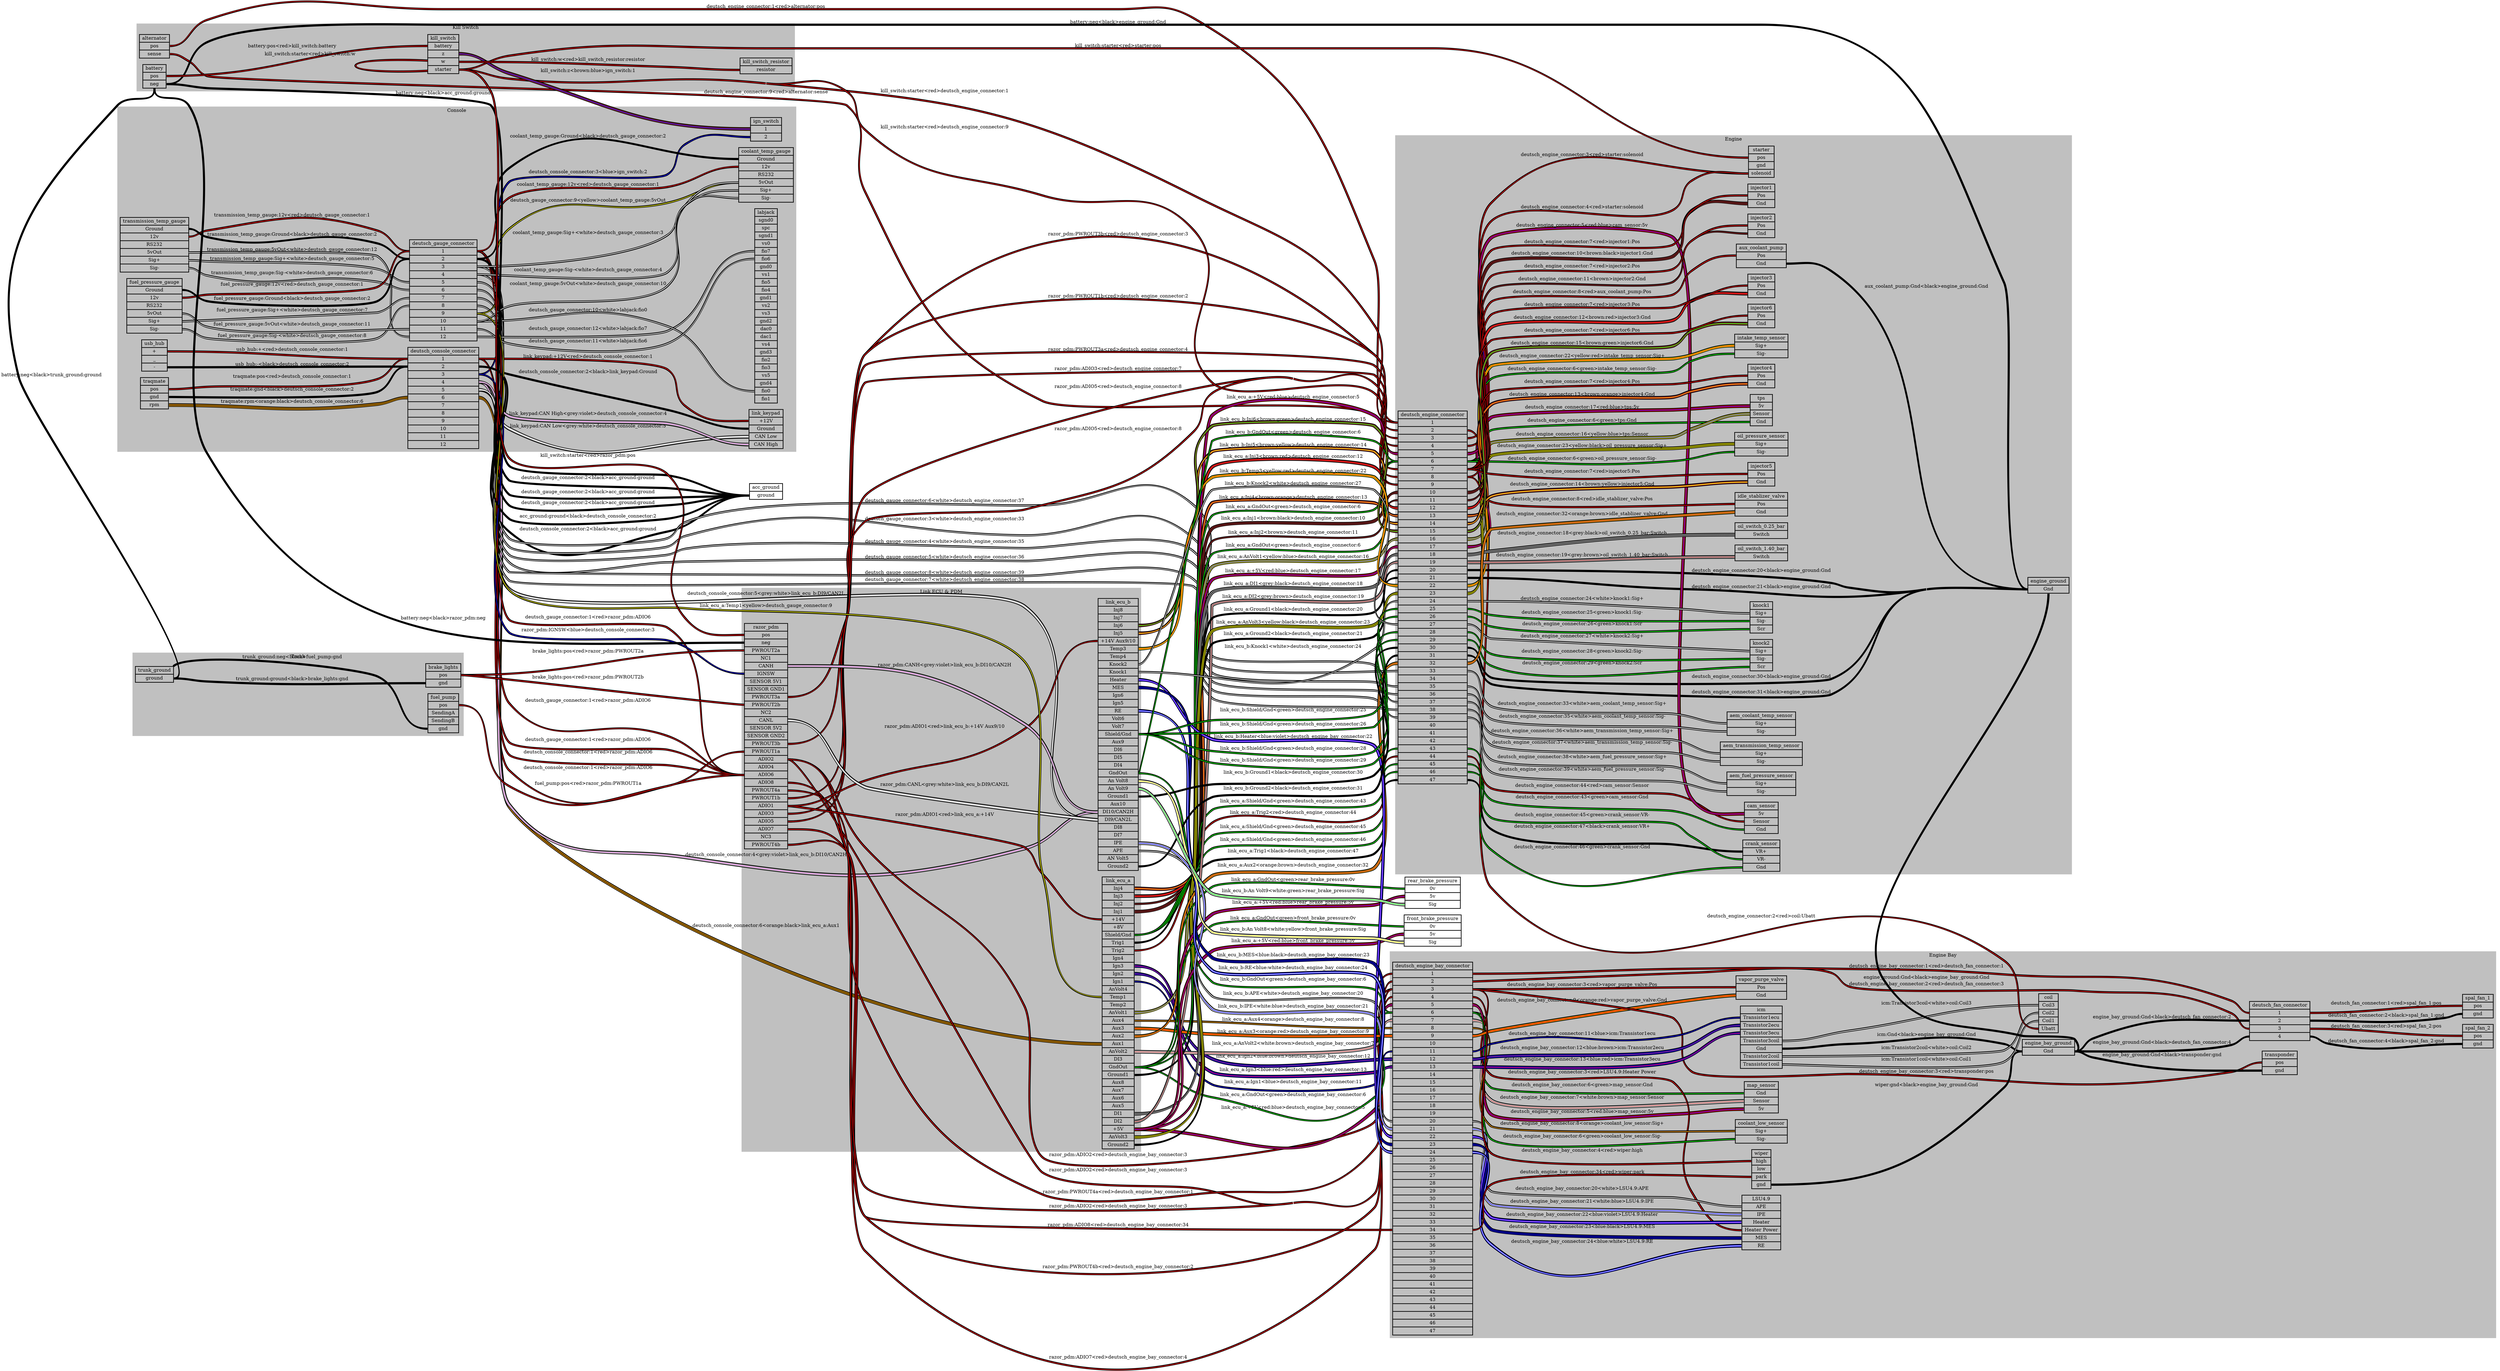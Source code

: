 graph "" {
	graph [bb="0,0,7061,3680.7",
		concentrate=true,
		rankdir=LR,
		ranksep=1.5
	];
	node [label="\N"];
	subgraph "cluster_Engine Bay" {
		graph [bb="3777,8,7053,1153",
			color=grey,
			label="Engine Bay",
			lheight=0.21,
			lp="5415,1141.5",
			lwidth=1.14,
			style=filled
		];
		deutsch_engine_bay_connector	[height=15.347,
			label="deutsch_engine_bay_connector | <1> 1 | <2> 2 | <3> 3 | <4> 4 | <5> 5 | <6> 6 | <7> 7 | <8> 8 | <9> 9 | <10> 10 | <11> 11 | <12> \
12 | <13> 13 | <14> 14 | <15> 15 | <16> 16 | <17> 17 | <18> 18 | <19> 19 | <20> 20 | <21> 21 | <22> 22 | <23> 23 | <24> 24 | <25> \
25 | <26> 26 | <27> 27 | <28> 28 | <29> 29 | <30> 30 | <31> 31 | <32> 32 | <33> 33 | <34> 34 | <35> 35 | <36> 36 | <37> 37 | <38> \
38 | <39> 39 | <40> 40 | <41> 41 | <42> 42 | <43> 43 | <44> 44 | <45> 45 | <46> 46 | <47> 47 ",
			pos="3903.5,569",
			rects="3785,1098,4022,1121 3785,1075,4022,1098 3785,1052,4022,1075 3785,1029,4022,1052 3785,1006,4022,1029 3785,983,4022,1006 3785,960,\
4022,983 3785,937,4022,960 3785,914,4022,937 3785,891,4022,914 3785,868,4022,891 3785,845,4022,868 3785,822,4022,845 3785,799,4022,\
822 3785,776,4022,799 3785,753,4022,776 3785,730,4022,753 3785,707,4022,730 3785,684,4022,707 3785,661,4022,684 3785,638,4022,661 \
3785,615,4022,638 3785,592,4022,615 3785,569,4022,592 3785,546,4022,569 3785,523,4022,546 3785,500,4022,523 3785,477,4022,500 3785,\
454,4022,477 3785,431,4022,454 3785,408,4022,431 3785,385,4022,408 3785,362,4022,385 3785,339,4022,362 3785,316,4022,339 3785,293,\
4022,316 3785,270,4022,293 3785,247,4022,270 3785,224,4022,247 3785,201,4022,224 3785,178,4022,201 3785,155,4022,178 3785,132,4022,\
155 3785,109,4022,132 3785,86,4022,109 3785,63,4022,86 3785,40,4022,63 3785,17,4022,40",
			shape=record,
			style=bold,
			width=3.2917];
		deutsch_fan_connector	[height=1.6111,
			label="deutsch_fan_connector | <1> 1 | <2> 2 | <3> 3 | <4> 4 ",
			pos="6412.5,606",
			rects="6323,640.5,6502,663.5 6323,617.5,6502,640.5 6323,594.5,6502,617.5 6323,571.5,6502,594.5 6323,548.5,6502,571.5",
			shape=record,
			style=bold,
			width=2.4861];
		deutsch_engine_bay_connector:2 -- deutsch_fan_connector:3	[color="black:red:black",
			label="deutsch_engine_bay_connector:2<red>deutsch_fan_connector:3",
			labeltooltip="deutsch_engine_bay_connector:2<red>deutsch_fan_connector:3",
			lp="5366.5,582.5",
			penwidth=2.5,
			pos="4022,1064 4118.4,1064 4000.4,913.75 4076,854 4099.6,835.36 4593.8,863.15 4617,844 4706.6,769.92 4580.8,661.38 4671,588 4706.6,559.04 \
6277.1,583 6323,583"];
		deutsch_engine_bay_connector:1 -- deutsch_fan_connector:1	[color="black:red:black",
			label="deutsch_engine_bay_connector:1<red>deutsch_fan_connector:1",
			labeltooltip="deutsch_engine_bay_connector:1<red>deutsch_fan_connector:1",
			lp="5366.5,1118.5",
			penwidth=2.5,
			pos="4022,1087 4046.1,1087 4051.9,1090.9 4076,1092 4316.2,1103.1 4376.6,1092.9 4617,1092 5052.1,1090.4 5164.5,1141.1 5596,1085 5902.3,\
1045.2 6057.6,1137.2 6269,912 6356.6,818.65 6195,629 6323,629"];
		map_sensor	[height=1.2917,
			label="map_sensor | <Gnd> Gnd | <Sensor> Sensor | <5v> 5v ",
			pos="4877,1021",
			rects="4826.5,1044,4927.5,1067 4826.5,1021,4927.5,1044 4826.5,998,4927.5,1021 4826.5,975,4927.5,998",
			shape=record,
			style=bold,
			width=1.4028];
		deutsch_engine_bay_connector:6 -- map_sensor:Gnd	[color="black:green:black",
			label="deutsch_engine_bay_connector:6<green>map_sensor:Gnd",
			labeltooltip="deutsch_engine_bay_connector:6<green>map_sensor:Gnd",
			lp="4346.5,1062.5",
			penwidth=2.5,
			pos="4022,972 4060.9,972 4041,1023.9 4076,1041 4150.8,1077.5 4741.8,1033 4825,1033"];
		deutsch_engine_bay_connector:7 -- map_sensor:Sensor	[color="black:white:brown:white:black",
			label="deutsch_engine_bay_connector:7<white:brown>map_sensor:Sensor",
			labeltooltip="deutsch_engine_bay_connector:7<white:brown>map_sensor:Sensor",
			lp="4346.5,953.5",
			penwidth=2.5,
			pos="4022,949 4046,949 4052,946.67 4076,946 4196.2,942.66 4498.7,924.79 4617,946 4642.2,950.52 4646.7,958.11 4671,966 4738.6,987.91 4753.9,\
1009 4825,1009"];
		deutsch_engine_bay_connector:5 -- map_sensor:"5v"	[color="black:red:blue:red:black",
			label="deutsch_engine_bay_connector:5<red:blue>map_sensor:5v",
			labeltooltip="deutsch_engine_bay_connector:5<red:blue>map_sensor:5v",
			lp="4346.5,1020.5",
			penwidth=2.5,
			pos="4022,995 4046.3,995 4051.8,1001.2 4076,1003 4315.8,1020.7 4376.8,1012.8 4617,1003 4709.7,999.22 4732.2,986 4825,986"];
		"LSU4.9"	[height=2.25,
			label="LSU4.9 | <APE> APE | <IPE> IPE | <Heater> Heater | <Heater Power> Heater Power | <MES> MES | <RE> RE ",
			pos="4877,478",
			rects="4819.5,535.5,4934.5,558.5 4819.5,512.5,4934.5,535.5 4819.5,489.5,4934.5,512.5 4819.5,466.5,4934.5,489.5 4819.5,443.5,4934.5,466.5 \
4819.5,420.5,4934.5,443.5 4819.5,397.5,4934.5,420.5",
			shape=record,
			style=bold,
			width=1.5972];
		deutsch_engine_bay_connector:3 -- "LSU4.9":"Heater Power"	[color="black:red:black",
			label="deutsch_engine_bay_connector:3<red>LSU4.9:Heater Power",
			labeltooltip="deutsch_engine_bay_connector:3<red>LSU4.9:Heater Power",
			lp="4346.5,722.5",
			penwidth=2.5,
			pos="4022,1041 4095.4,1041 4021,763.67 4076,715 4121.1,675.12 4567.1,725.66 4617,692 4665.1,659.51 4635.4,618.88 4671,573 4722.4,506.83 \
4734.2,455 4818,455"];
		deutsch_engine_bay_connector:20 -- "LSU4.9":APE	[color="black:white:black",
			label="deutsch_engine_bay_connector:20<white>LSU4.9:APE",
			labeltooltip="deutsch_engine_bay_connector:20<white>LSU4.9:APE",
			lp="4346.5,646.5",
			penwidth=2.5,
			pos="4022,650 4046.5,650 4051.7,642 4076,639 4195.4,624.28 4504.1,656.57 4617,615 4645.5,604.5 4644.2,587.35 4671,573 4731.7,540.5 4749.1,\
524 4818,524"];
		deutsch_engine_bay_connector:21 -- "LSU4.9":IPE	[color="black:white:blue:white:black",
			label="deutsch_engine_bay_connector:21<white:blue>LSU4.9:IPE",
			labeltooltip="deutsch_engine_bay_connector:21<white:blue>LSU4.9:IPE",
			lp="4346.5,567.5",
			penwidth=2.5,
			pos="4022,627 4060.2,627 4041.9,577.33 4076,560 4129.6,532.73 4557.2,540.33 4617,534 4707,524.48 4727.5,501 4818,501"];
		deutsch_engine_bay_connector:22 -- "LSU4.9":Heater	[color="black:blue:violet:blue:black",
			label="deutsch_engine_bay_connector:22<blue:violet>LSU4.9:Heater",
			labeltooltip="deutsch_engine_bay_connector:22<blue:violet>LSU4.9:Heater",
			lp="4346.5,522.5",
			penwidth=2.5,
			pos="4022,604 4068.3,604 4036.3,538.69 4076,515 4084.9,509.72 4807.7,478 4818,478"];
		deutsch_engine_bay_connector:23 -- "LSU4.9":MES	[color="black:blue:black:blue:black",
			label="deutsch_engine_bay_connector:23<blue:black>LSU4.9:MES",
			labeltooltip="deutsch_engine_bay_connector:23<blue:black>LSU4.9:MES",
			lp="4346.5,474.5",
			penwidth=2.5,
			pos="4022,581 4078.1,581 4029.3,498.09 4076,467 4144.7,421.23 4735.5,432 4818,432"];
		deutsch_engine_bay_connector:24 -- "LSU4.9":RE	[color="black:blue:white:blue:black",
			label="deutsch_engine_bay_connector:24<blue:white>LSU4.9:RE",
			labeltooltip="deutsch_engine_bay_connector:24<blue:white>LSU4.9:RE",
			lp="4346.5,418.5",
			penwidth=2.5,
			pos="4022,557 4091.2,557 4019.3,450.61 4076,411 4211.2,316.59 4653.1,409 4818,409"];
		coolant_low_sensor	[height=0.97222,
			label="coolant_low_sensor | <Sig+> Sig+ | <Sig-> Sig- ",
			pos="4877,834",
			rects="4800,845.5,4954,868.5 4800,822.5,4954,845.5 4800,799.5,4954,822.5",
			shape=record,
			style=bold,
			width=2.1389];
		deutsch_engine_bay_connector:6 -- coolant_low_sensor:"Sig-"	[color="black:green:black",
			label="deutsch_engine_bay_connector:6<green>coolant_low_sensor:Sig-",
			labeltooltip="deutsch_engine_bay_connector:6<green>coolant_low_sensor:Sig-",
			lp="4346.5,919.5",
			penwidth=2.5,
			pos="4022,972 4057.9,972 4043.5,927.29 4076,912 4184.9,860.72 4499.7,915.69 4617,889 4702.8,869.48 4711,811 4799,811"];
		deutsch_engine_bay_connector:8 -- coolant_low_sensor:"Sig+"	[color="black:orange:black",
			label="deutsch_engine_bay_connector:8<orange>coolant_low_sensor:Sig+",
			labeltooltip="deutsch_engine_bay_connector:8<orange>coolant_low_sensor:Sig+",
			lp="4346.5,843.5",
			penwidth=2.5,
			pos="4022,926 4068.6,926 4035.4,859.04 4076,836 4145.9,796.32 4718.7,834 4799,834"];
		vapor_purge_valve	[height=0.97222,
			label="vapor_purge_valve | <Pos> Pos | <Gnd> Gnd ",
			pos="4877,922",
			rects="4802,933.5,4952,956.5 4802,910.5,4952,933.5 4802,887.5,4952,910.5",
			shape=record,
			style=bold,
			width=2.0833];
		deutsch_engine_bay_connector:9 -- vapor_purge_valve:Gnd	[color="black:orange:red:orange:black",
			label="deutsch_engine_bay_connector:9<orange:red>vapor_purge_valve:Gnd",
			labeltooltip="deutsch_engine_bay_connector:9<orange:red>vapor_purge_valve:Gnd",
			lp="4346.5,877.5",
			penwidth=2.5,
			pos="4022,903 4050.1,903 4048.9,877.62 4076,870 4191.7,837.44 4497.1,860.61 4617,870 4658.3,873.23 4759.6,899 4801,899"];
		deutsch_engine_bay_connector:3 -- vapor_purge_valve:Pos	[color="black:red:black",
			label="deutsch_engine_bay_connector:3<red>vapor_purge_valve:Pos",
			labeltooltip="deutsch_engine_bay_connector:3<red>vapor_purge_valve:Pos",
			lp="4346.5,995.5",
			penwidth=2.5,
			pos="4022,1041 4055.6,1041 4045.1,1001.4 4076,988 4131.2,964.06 4557.4,973.16 4617,965 4700.2,953.61 4717,922 4801,922"];
		transponder	[height=0.97222,
			label="transponder | <pos> pos | <gnd> gnd ",
			pos="6412.5,965",
			rects="6360.5,976.5,6464.5,999.5 6360.5,953.5,6464.5,976.5 6360.5,930.5,6464.5,953.5",
			shape=record,
			style=bold,
			width=1.4444];
		deutsch_engine_bay_connector:3 -- transponder:pos	[color="black:red:black",
			label="deutsch_engine_bay_connector:3<red>transponder:pos",
			labeltooltip="deutsch_engine_bay_connector:3<red>transponder:pos",
			lp="5366.5,1073.5",
			penwidth=2.5,
			pos="4022,1041 4050.1,1041 4048.9,1066.3 4076,1074 4203.2,1110.1 4538.8,1076.7 4671,1077 4854.1,1077.5 4900.8,1095.4 5083,1077 5107.4,\
1074.5 5112.8,1069.5 5137,1066 5676.7,989.01 5814.3,965 6359.5,965"];
		icm	[height=2.5694,
			label="icm | <Transistor1ecu> Transistor1ecu | <Transistor2ecu> Transistor2ecu | <Transistor3ecu> Transistor3ecu | <Transistor3coil> Transistor3coil | <\
Gnd> Gnd | <Transistor2coil> Transistor2coil | <Transistor1coil> Transistor1coil ",
			pos="4877,689",
			rects="4815,758,4939,781 4815,735,4939,758 4815,712,4939,735 4815,689,4939,712 4815,666,4939,689 4815,643,4939,666 4815,620,4939,643 4815,\
597,4939,620",
			shape=record,
			style=bold,
			width=1.7222];
		deutsch_engine_bay_connector:13 -- icm:Transistor3ecu	[color="black:blue:red:blue:black",
			label="deutsch_engine_bay_connector:13<blue:red>icm:Transistor3ecu",
			labeltooltip="deutsch_engine_bay_connector:13<blue:red>icm:Transistor3ecu",
			lp="4346.5,680.5",
			penwidth=2.5,
			pos="4022,811 4087.9,811 4021.6,710.13 4076,673 4125.6,639.11 4557,668.76 4617,673 4705.2,679.24 4725.6,701 4814,701"];
		deutsch_engine_bay_connector:11 -- icm:Transistor1ecu	[color="black:blue:black",
			label="deutsch_engine_bay_connector:11<blue>icm:Transistor1ecu",
			labeltooltip="deutsch_engine_bay_connector:11<blue>icm:Transistor1ecu",
			lp="4346.5,798.5",
			penwidth=2.5,
			pos="4022,857 4059.9,857 4042.1,807.95 4076,791 4129.8,764.09 4557,772.47 4617,768 4704.8,761.46 4725.9,747 4814,747"];
		deutsch_engine_bay_connector:12 -- icm:Transistor2ecu	[color="black:blue:brown:blue:black",
			label="deutsch_engine_bay_connector:12<blue:brown>icm:Transistor2ecu",
			labeltooltip="deutsch_engine_bay_connector:12<blue:brown>icm:Transistor2ecu",
			lp="4346.5,756.5",
			penwidth=2.5,
			pos="4022,834 4066.8,834 4037.1,771.21 4076,749 4080.5,746.45 4808.9,724 4814,724"];
		wiper	[height=1.6111,
			label="wiper | <high> high | <low> low | <park> park | <gnd> gnd ",
			pos="4877,321",
			rects="4848.5,355.5,4905.5,378.5 4848.5,332.5,4905.5,355.5 4848.5,309.5,4905.5,332.5 4848.5,286.5,4905.5,309.5 4848.5,263.5,4905.5,286.5",
			shape=record,
			style=bold,
			width=0.79167];
		deutsch_engine_bay_connector:34 -- wiper:park	[color="black:red:black",
			label="deutsch_engine_bay_connector:34<red>wiper:park",
			labeltooltip="deutsch_engine_bay_connector:34<red>wiper:park",
			lp="4346.5,333.5",
			penwidth=2.5,
			pos="4022,327 4388.9,327 4480.1,298 4847,298"];
		deutsch_engine_bay_connector:4 -- wiper:high	[color="black:red:black",
			label="deutsch_engine_bay_connector:4<red>wiper:high",
			labeltooltip="deutsch_engine_bay_connector:4<red>wiper:high",
			lp="4346.5,603.5",
			penwidth=2.5,
			pos="4022,1018 4116.5,1018 4006.3,659.83 4076,596 4120.4,555.39 4569.6,612.08 4617,575 4685.1,521.67 4608.7,448.05 4671,388 4729,332.03 \
4766.4,344 4847,344"];
		spal_fan_1	[height=0.97222,
			label="spal_fan_1 | <pos> pos | <gnd> gnd ",
			pos="6999.5,650",
			rects="6954,661.5,7045,684.5 6954,638.5,7045,661.5 6954,615.5,7045,638.5",
			shape=record,
			style=bold,
			width=1.2639];
		deutsch_fan_connector:2 -- spal_fan_1:gnd	[color="black:black:black",
			label="deutsch_fan_connector:2<black>spal_fan_1:gnd",
			labeltooltip="deutsch_fan_connector:2<black>spal_fan_1:gnd",
			lp="6728,621.5",
			penwidth=2.5,
			pos="6502,606 6678.9,606 6724.5,591.39 6900,614 6924.5,617.16 6929.3,627 6954,627"];
		deutsch_fan_connector:1 -- spal_fan_1:pos	[color="black:red:black",
			label="deutsch_fan_connector:1<red>spal_fan_1:pos",
			labeltooltip="deutsch_fan_connector:1<red>spal_fan_1:pos",
			lp="6728,656.5",
			penwidth=2.5,
			pos="6502,629 6703.1,629 6752.9,650 6954,650"];
		spal_fan_2	[height=0.97222,
			label="spal_fan_2 | <pos> pos | <gnd> gnd ",
			pos="6999.5,561",
			rects="6954,572.5,7045,595.5 6954,549.5,7045,572.5 6954,526.5,7045,549.5",
			shape=record,
			style=bold,
			width=1.2639];
		deutsch_fan_connector:4 -- spal_fan_2:gnd	[color="black:black:black",
			label="deutsch_fan_connector:4<black>spal_fan_2:gnd",
			labeltooltip="deutsch_fan_connector:4<black>spal_fan_2:gnd",
			lp="6728,545.5",
			penwidth=2.5,
			pos="6502,560 6527.9,560 6530.6,542.98 6556,538 6729.6,504 6777.1,538 6954,538"];
		deutsch_fan_connector:3 -- spal_fan_2:pos	[color="black:red:black",
			label="deutsch_fan_connector:3<red>spal_fan_2:pos",
			labeltooltip="deutsch_fan_connector:3<red>spal_fan_2:pos",
			lp="6728,588.5",
			penwidth=2.5,
			pos="6502,583 6602.6,583 6853.4,561 6954,561"];
		engine_bay_ground	[height=0.65278,
			label="engine_bay_ground | <Gnd> Gnd ",
			pos="5727.5,621",
			rects="5650,621,5805,644 5650,598,5805,621",
			shape=record,
			style=bold,
			width=2.1528];
		icm:Gnd -- engine_bay_ground:Gnd	[color="black:black:black",
			label="icm:Gnd<black>engine_bay_ground:Gnd",
			labeltooltip="icm:Gnd<black>engine_bay_ground:Gnd",
			lp="5366.5,630.5",
			penwidth=2.5,
			pos="4940,654 5028.6,654 5048.7,631.11 5137,623 5364.1,602.12 5421.9,609 5650,609"];
		coil	[height=1.6111,
			label="coil | <Coil3> Coil3 | <Coil2> Coil2 | <Coil1> Coil1 | <Ubatt> Ubatt ",
			pos="5727.5,721",
			rects="5698.5,755.5,5756.5,778.5 5698.5,732.5,5756.5,755.5 5698.5,709.5,5756.5,732.5 5698.5,686.5,5756.5,709.5 5698.5,663.5,5756.5,686.5",
			shape=record,
			style=bold,
			width=0.80556];
		icm:Transistor3coil -- coil:Coil3	[color="black:white:black",
			label="icm:Transistor3coil<white>coil:Coil3",
			labeltooltip="icm:Transistor3coil<white>coil:Coil3",
			lp="5366.5,752.5",
			penwidth=2.5,
			pos="4940,677 5029.7,677 5048,709.34 5137,721 5384.2,753.41 5448.2,744 5697.5,744"];
		icm:Transistor1coil -- coil:Coil1	[color="black:white:black",
			label="icm:Transistor1coil<white>coil:Coil1",
			labeltooltip="icm:Transistor1coil<white>coil:Coil1",
			lp="5366.5,673.5",
			penwidth=2.5,
			pos="4940,608 5028.8,608 5048.7,632.11 5137,642 5340,664.74 5395,629.66 5596,666 5642.5,674.41 5650.2,698 5697.5,698"];
		icm:Transistor2coil -- coil:Coil2	[color="black:white:black",
			label="icm:Transistor2coil<white>coil:Coil2",
			labeltooltip="icm:Transistor2coil<white>coil:Coil2",
			lp="5366.5,709.5",
			penwidth=2.5,
			pos="4940,631 5030.3,631 5047.6,667.76 5137,681 5339,710.94 5393.1,678.49 5596,702 5641.6,707.28 5651.6,721 5697.5,721"];
		wiper:gnd -- engine_bay_ground:Gnd	[color="black:black:black",
			label="wiper:gnd<black>engine_bay_ground:Gnd",
			labeltooltip="wiper:gnd<black>engine_bay_ground:Gnd",
			lp="5366.5,548.5",
			penwidth=2.5,
			pos="4907,275 5235.3,275 5331.5,346.54 5596,541 5627.1,563.86 5611.4,609 5650,609"];
		engine_bay_ground:Gnd -- deutsch_fan_connector:2	[color="black:black:black",
			label="engine_bay_ground:Gnd<black>deutsch_fan_connector:2",
			labeltooltip="engine_bay_ground:Gnd<black>deutsch_fan_connector:2",
			lp="6064,615.5",
			penwidth=2.5,
			pos="5805,609 6035.2,609 6092.8,606 6323,606"];
		engine_bay_ground:Gnd -- deutsch_fan_connector:4	[color="black:black:black",
			label="engine_bay_ground:Gnd<black>deutsch_fan_connector:4",
			labeltooltip="engine_bay_ground:Gnd<black>deutsch_fan_connector:4",
			lp="6064,594.5",
			penwidth=2.5,
			pos="5805,609 5830.9,609 5833.7,592.72 5859,587 6060.5,541.42 6116.4,560 6323,560"];
		engine_bay_ground:Gnd -- transponder:gnd	[color="black:black:black",
			label="engine_bay_ground:Gnd<black>transponder:gnd",
			labeltooltip="engine_bay_ground:Gnd<black>transponder:gnd",
			lp="6064,900.5",
			penwidth=2.5,
			pos="5805,609 5876.9,609 6287.6,942 6359.5,942"];
	}
	subgraph cluster_Engine {
		graph [bb="3793,1170,5796.5,3337",
			color=grey,
			label=Engine,
			lheight=0.21,
			lp="4794.8,3325.5",
			lwidth=0.71,
			style=filled
		];
		deutsch_engine_connector	[height=15.347,
			label="deutsch_engine_connector | <1> 1 | <2> 2 | <3> 3 | <4> 4 | <5> 5 | <6> 6 | <7> 7 | <8> 8 | <9> 9 | <10> 10 | <11> 11 | <12> 12 | <\
13> 13 | <14> 14 | <15> 15 | <16> 16 | <17> 17 | <18> 18 | <19> 19 | <20> 20 | <21> 21 | <22> 22 | <23> 23 | <24> 24 | <25> 25 | <\
26> 26 | <27> 27 | <28> 28 | <29> 29 | <30> 30 | <31> 31 | <32> 32 | <33> 33 | <34> 34 | <35> 35 | <36> 36 | <37> 37 | <38> 38 | <\
39> 39 | <40> 40 | <41> 41 | <42> 42 | <43> 43 | <44> 44 | <45> 45 | <46> 46 | <47> 47 ",
			pos="3903.5,2068",
			rects="3801,2597,4006,2620 3801,2574,4006,2597 3801,2551,4006,2574 3801,2528,4006,2551 3801,2505,4006,2528 3801,2482,4006,2505 3801,2459,\
4006,2482 3801,2436,4006,2459 3801,2413,4006,2436 3801,2390,4006,2413 3801,2367,4006,2390 3801,2344,4006,2367 3801,2321,4006,2344 \
3801,2298,4006,2321 3801,2275,4006,2298 3801,2252,4006,2275 3801,2229,4006,2252 3801,2206,4006,2229 3801,2183,4006,2206 3801,2160,\
4006,2183 3801,2137,4006,2160 3801,2114,4006,2137 3801,2091,4006,2114 3801,2068,4006,2091 3801,2045,4006,2068 3801,2022,4006,2045 \
3801,1999,4006,2022 3801,1976,4006,1999 3801,1953,4006,1976 3801,1930,4006,1953 3801,1907,4006,1930 3801,1884,4006,1907 3801,1861,\
4006,1884 3801,1838,4006,1861 3801,1815,4006,1838 3801,1792,4006,1815 3801,1769,4006,1792 3801,1746,4006,1769 3801,1723,4006,1746 \
3801,1700,4006,1723 3801,1677,4006,1700 3801,1654,4006,1677 3801,1631,4006,1654 3801,1608,4006,1631 3801,1585,4006,1608 3801,1562,\
4006,1585 3801,1539,4006,1562 3801,1516,4006,1539",
			shape=record,
			style=bold,
			width=2.8472];
		starter	[height=1.2917,
			label="starter | <pos> pos | <gnd> gnd | <solenoid> solenoid ",
			pos="4877,3259",
			rects="4839,3282,4915,3305 4839,3259,4915,3282 4839,3236,4915,3259 4839,3213,4915,3236",
			shape=record,
			style=bold,
			width=1.0556];
		deutsch_engine_connector:3 -- starter:solenoid	[color="black:red:black",
			label="deutsch_engine_connector:3<red>starter:solenoid",
			labeltooltip="deutsch_engine_connector:3<red>starter:solenoid",
			lp="4346.5,3272.5",
			penwidth=2.5,
			pos="4007.5,2540 4137.7,2540 3984.8,3029 4076,3122 4315.2,3366 4496.3,3224 4838,3224"];
		deutsch_engine_connector:4 -- starter:solenoid	[color="black:red:black",
			label="deutsch_engine_connector:4<red>starter:solenoid",
			labeltooltip="deutsch_engine_connector:4<red>starter:solenoid",
			lp="4346.5,3110.5",
			penwidth=2.5,
			pos="4007.5,2517 4133.8,2517 3983.2,2995.4 4076,3081 4120.2,3121.8 4566,3071 4617,3103 4660.1,3130 4629,3175.3 4671,3204 4732.7,3246.2 \
4763.2,3224 4838,3224"];
		engine_ground	[height=0.65278,
			label="engine_ground | <Gnd> Gnd ",
			pos="5727.5,2107",
			rects="5666.5,2107,5788.5,2130 5666.5,2084,5788.5,2107",
			shape=record,
			style=bold,
			width=1.6944];
		deutsch_engine_connector:31 -- engine_ground:Gnd	[color="black:black:black",
			label="deutsch_engine_connector:31<black>engine_ground:Gnd",
			labeltooltip="deutsch_engine_connector:31<black>engine_ground:Gnd",
			lp="4877,1698.5",
			penwidth=2.5,
			pos="5367.5,2095 5400,2100.7 5630.6,2095 5665.1,2095;4007.5,1895 4096.4,1895 4003.8,1759 4076,1707 4098.7,1690.7 5058.2,1678.1 5083,1691 \
5277.3,1792.2 5149.7,2057.1 5365.5,2095"];
		deutsch_engine_connector:20 -- engine_ground:Gnd	[color="black:black:black",
			label="deutsch_engine_connector:20<black>engine_ground:Gnd",
			labeltooltip="deutsch_engine_connector:20<black>engine_ground:Gnd",
			lp="4877,2149.5",
			penwidth=2.5,
			pos="4007.5,2149 4246.6,2149 4846.8,2151.1 5083,2114 5107.5,2110.2 5112.4,2103.4 5137,2100 5237.6,2086 5265.4,2077.7 5365.5,2095"];
		deutsch_engine_connector:21 -- engine_ground:Gnd	[color="black:black:black",
			label="deutsch_engine_connector:21<black>engine_ground:Gnd",
			labeltooltip="deutsch_engine_connector:21<black>engine_ground:Gnd",
			lp="4877,2099.5",
			penwidth=2.5,
			pos="4007.5,2126 4040.1,2126 4044,2106 4076,2100 4141.1,2087.8 5345.7,2091.5 5365.5,2095"];
		deutsch_engine_connector:30 -- engine_ground:Gnd	[color="black:black:black",
			label="deutsch_engine_connector:30<black>engine_ground:Gnd",
			labeltooltip="deutsch_engine_connector:30<black>engine_ground:Gnd",
			lp="4877,1838.5",
			penwidth=2.5,
			pos="4007.5,1918 4056.4,1918 4032,1853.3 4076,1832 4101.2,1819.8 5057,1820.7 5083,1831 5242.9,1894.1 5196.2,2065.4 5365.5,2095"];
		tps	[height=1.2917,
			label="tps | <5v> 5v | <Sensor> Sensor | <Gnd> Gnd ",
			pos="4877,2356",
			rects="4844,2379,4910,2402 4844,2356,4910,2379 4844,2333,4910,2356 4844,2310,4910,2333",
			shape=record,
			style=bold,
			width=0.91667];
		deutsch_engine_connector:6 -- tps:Gnd	[color="black:green:black",
			label="deutsch_engine_connector:6<green>tps:Gnd",
			labeltooltip="deutsch_engine_connector:6<green>tps:Gnd",
			lp="4346.5,2511.5",
			penwidth=2.5,
			pos="4007.5,2471 4039.1,2471 4044.7,2485.7 4076,2490 4135.6,2498.1 4563.8,2517.9 4617,2490 4654.3,2470.4 4639.5,2440 4671,2412 4735.7,\
2354.6 4756.5,2321 4843,2321"];
		deutsch_engine_connector:16 -- tps:Sensor	[color="black:yellow:blue:yellow:black",
			label="deutsch_engine_connector:16<yellow:blue>tps:Sensor",
			labeltooltip="deutsch_engine_connector:16<yellow:blue>tps:Sensor",
			lp="4346.5,2292.5",
			penwidth=2.5,
			pos="4007.5,2241 4039.3,2241 4044.6,2256.6 4076,2262 4313.2,2302.7 4379.6,2245.4 4617,2285 4641.7,2289.1 4646.9,2294.4 4671,2301 4747,\
2321.8 4764.2,2344 4843,2344"];
		deutsch_engine_connector:17 -- tps:"5v"	[color="black:red:blue:red:black",
			label="deutsch_engine_connector:17<red:blue>tps:5v",
			labeltooltip="deutsch_engine_connector:17<red:blue>tps:5v",
			lp="4346.5,2367.5",
			penwidth=2.5,
			pos="4007.5,2218 4068.9,2218 4023.5,2306.1 4076,2338 4085.1,2343.5 4832.3,2368 4843,2368"];
		cam_sensor	[height=1.2917,
			label="cam_sensor | <5v> 5v | <Sensor> Sensor | <Gnd> Gnd ",
			pos="4877,1335",
			rects="4827,1358,4927,1381 4827,1335,4927,1358 4827,1312,4927,1335 4827,1289,4927,1312",
			shape=record,
			style=bold,
			width=1.3889];
		deutsch_engine_connector:43 -- cam_sensor:Gnd	[color="black:green:black",
			label="deutsch_engine_connector:43<green>cam_sensor:Gnd",
			labeltooltip="deutsch_engine_connector:43<green>cam_sensor:Gnd",
			lp="4346.5,1377.5",
			penwidth=2.5,
			pos="4007.5,1619 4122.3,1619 3986.3,1441.7 4076,1370 4123,1332.4 4557.3,1352.7 4617,1345 4711.2,1332.8 4731,1300 4826,1300"];
		deutsch_engine_connector:44 -- cam_sensor:Sensor	[color="black:red:black",
			label="deutsch_engine_connector:44<red>cam_sensor:Sensor",
			labeltooltip="deutsch_engine_connector:44<red>cam_sensor:Sensor",
			lp="4346.5,1333.5",
			penwidth=2.5,
			pos="4007.5,1596 4131.3,1596 3978.4,1402.2 4076,1326 4141.7,1274.7 4742.7,1323 4826,1323"];
		deutsch_engine_connector:5 -- cam_sensor:"5v"	[color="black:red:blue:red:black",
			label="deutsch_engine_connector:5<red:blue>cam_sensor:5v",
			labeltooltip="deutsch_engine_connector:5<red:blue>cam_sensor:5v",
			lp="4346.5,2478.5",
			penwidth=2.5,
			pos="4007.5,2494 4039.6,2494 4044.4,2476.7 4076,2471 4105.6,2465.6 4595.6,2473.1 4617,2452 4701.1,2369.2 4597.5,1483.3 4671,1391 4715.6,\
1335 4754.4,1347 4826,1347"];
		crank_sensor	[height=1.2917,
			label="crank_sensor | <VR+> VR+ | <VR-> VR- | <Gnd> Gnd ",
			pos="4877,1224",
			rects="4822,1247,4932,1270 4822,1224,4932,1247 4822,1201,4932,1224 4822,1178,4932,1201",
			shape=record,
			style=bold,
			width=1.5278];
		deutsch_engine_connector:46 -- crank_sensor:Gnd	[color="black:green:black",
			label="deutsch_engine_connector:46<green>crank_sensor:Gnd",
			labeltooltip="deutsch_engine_connector:46<green>crank_sensor:Gnd",
			lp="4346.5,1213.5",
			penwidth=2.5,
			pos="4007.5,1550 4163.4,1550 3956.6,1306.3 4076,1206 4139.4,1152.8 4738.2,1189 4821,1189"];
		deutsch_engine_connector:47 -- crank_sensor:"VR+"	[color="black:black:black",
			label="deutsch_engine_connector:47<black>crank_sensor:VR+",
			labeltooltip="deutsch_engine_connector:47<black>crank_sensor:VR+",
			lp="4346.5,1290.5",
			penwidth=2.5,
			pos="4007.5,1527 4120.1,1527 3987.6,1352.8 4076,1283 4099.6,1264.3 4587,1263.4 4617,1261 4708,1253.6 4729.7,1236 4821,1236"];
		deutsch_engine_connector:45 -- crank_sensor:"VR-"	[color="black:green:black",
			label="deutsch_engine_connector:45<green>crank_sensor:VR-",
			labeltooltip="deutsch_engine_connector:45<green>crank_sensor:VR-",
			lp="4346.5,1249.5",
			penwidth=2.5,
			pos="4007.5,1573 4157.7,1573 3961.4,1339.1 4076,1242 4099,1222.6 4586.9,1222.2 4617,1221 4707.7,1217.2 4730.2,1212 4821,1212"];
		knock1	[height=1.2917,
			label="knock1 | <Sig+> Sig+ | <Sig-> Sig- | <Scr> Scr ",
			pos="4877,2012",
			rects="4843.5,2035,4910.5,2058 4843.5,2012,4910.5,2035 4843.5,1989,4910.5,2012 4843.5,1966,4910.5,1989",
			shape=record,
			style=bold,
			width=0.93056];
		deutsch_engine_connector:26 -- knock1:Scr	[color="black:green:black",
			label="deutsch_engine_connector:26<green>knock1:Scr",
			labeltooltip="deutsch_engine_connector:26<green>knock1:Scr",
			lp="4346.5,1988.5",
			penwidth=2.5,
			pos="4007.5,2010 4040.6,2010 4043.6,1987.7 4076,1981 4242.7,1946.7 4671.8,1977 4842,1977"];
		deutsch_engine_connector:24 -- knock1:"Sig+"	[color="black:white:black",
			label="deutsch_engine_connector:24<white>knock1:Sig+",
			labeltooltip="deutsch_engine_connector:24<white>knock1:Sig+",
			lp="4346.5,2062.5",
			penwidth=2.5,
			pos="4007.5,2056 4278.6,2056 4346.2,2044.9 4617,2034 4717,2030 4741.9,2024 4842,2024"];
		deutsch_engine_connector:25 -- knock1:"Sig-"	[color="black:green:black",
			label="deutsch_engine_connector:25<green>knock1:Sig-",
			labeltooltip="deutsch_engine_connector:25<green>knock1:Sig-",
			lp="4346.5,2022.5",
			penwidth=2.5,
			pos="4007.5,2033 4039,2033 4044.8,2019.3 4076,2015 4244.6,1991.5 4671.7,2000 4842,2000"];
		knock2	[height=1.2917,
			label="knock2 | <Sig+> Sig+ | <Sig-> Sig- | <Scr> Scr ",
			pos="4877,1901",
			rects="4843.5,1924,4910.5,1947 4843.5,1901,4910.5,1924 4843.5,1878,4910.5,1901 4843.5,1855,4910.5,1878",
			shape=record,
			style=bold,
			width=0.93056];
		deutsch_engine_connector:29 -- knock2:Scr	[color="black:green:black",
			label="deutsch_engine_connector:29<green>knock2:Scr",
			labeltooltip="deutsch_engine_connector:29<green>knock2:Scr",
			lp="4346.5,1874.5",
			penwidth=2.5,
			pos="4007.5,1941 4052.3,1941 4034.9,1885 4076,1867 4231.9,1798.7 4671.8,1866 4842,1866"];
		deutsch_engine_connector:27 -- knock2:"Sig+"	[color="black:white:black",
			label="deutsch_engine_connector:27<white>knock2:Sig+",
			labeltooltip="deutsch_engine_connector:27<white>knock2:Sig+",
			lp="4346.5,1952.5",
			penwidth=2.5,
			pos="4007.5,1987 4043.2,1987 4041.8,1955.4 4076,1945 4096.4,1938.8 4820.7,1913 4842,1913"];
		deutsch_engine_connector:28 -- knock2:"Sig-"	[color="black:green:black",
			label="deutsch_engine_connector:28<green>knock2:Sig-",
			labeltooltip="deutsch_engine_connector:28<green>knock2:Sig-",
			lp="4346.5,1908.5",
			penwidth=2.5,
			pos="4007.5,1964 4048.9,1964 4037.6,1916.3 4076,1901 4155.1,1869.5 4756.9,1889 4842,1889"];
		intake_temp_sensor	[height=0.97222,
			label="intake_temp_sensor | <Sig+> Sig+ | <Sig-> Sig- ",
			pos="4877,2632",
			rects="4798,2643.5,4956,2666.5 4798,2620.5,4956,2643.5 4798,2597.5,4956,2620.5",
			shape=record,
			style=bold,
			width=2.1944];
		deutsch_engine_connector:6 -- intake_temp_sensor:"Sig-"	[color="black:green:black",
			label="deutsch_engine_connector:6<green>intake_temp_sensor:Sig-",
			labeltooltip="deutsch_engine_connector:6<green>intake_temp_sensor:Sig-",
			lp="4346.5,2814.5",
			penwidth=2.5,
			pos="4007.5,2471 4154.2,2471 3962,2701.6 4076,2794 4099.4,2812.9 4591.7,2810.2 4617,2794 4665.5,2762.8 4631.4,2718 4671,2676 4714.5,2629.8 \
4733.6,2609 4797,2609"];
		deutsch_engine_connector:22 -- intake_temp_sensor:"Sig+"	[color="black:yellow:red:yellow:black",
			label="deutsch_engine_connector:22<yellow:red>intake_temp_sensor:Sig+",
			labeltooltip="deutsch_engine_connector:22<yellow:red>intake_temp_sensor:Sig+",
			lp="4346.5,2250.5",
			penwidth=2.5,
			pos="4007.5,2103 4069.3,2103 4023.2,2191.9 4076,2224 4127.4,2255.2 4572,2203.1 4617,2243 4733.1,2346 4571.6,2468.8 4671,2588 4709,2633.6 \
4737.7,2632 4797,2632"];
		oil_pressure_sensor	[height=0.97222,
			label="oil_pressure_sensor | <Sig+> Sig+ | <Sig-> Sig- ",
			pos="4877,2544",
			rects="4798,2555.5,4956,2578.5 4798,2532.5,4956,2555.5 4798,2509.5,4956,2532.5",
			shape=record,
			style=bold,
			width=2.1944];
		deutsch_engine_connector:6 -- oil_pressure_sensor:"Sig-"	[color="black:green:black",
			label="deutsch_engine_connector:6<green>oil_pressure_sensor:Sig-",
			labeltooltip="deutsch_engine_connector:6<green>oil_pressure_sensor:Sig-",
			lp="4346.5,2699.5",
			penwidth=2.5,
			pos="4007.5,2471 4105.3,2471 3996.8,2622.6 4076,2680 4100.3,2697.6 4590.9,2694.9 4617,2680 4658.1,2656.4 4636.8,2620.8 4671,2588 4716.8,\
2544.1 4733.6,2521 4797,2521"];
		deutsch_engine_connector:23 -- oil_pressure_sensor:"Sig+"	[color="black:yellow:black:yellow:black",
			label="deutsch_engine_connector:23<yellow:black>oil_pressure_sensor:Sig+",
			labeltooltip="deutsch_engine_connector:23<yellow:black>oil_pressure_sensor:Sig+",
			lp="4346.5,2152.5",
			penwidth=2.5,
			pos="4007.5,2080 4039.2,2080 4044.8,2094.2 4076,2100 4135.3,2111 4572.9,2103.8 4617,2145 4733.6,2253.9 4569.1,2377.2 4671,2500 4708.9,\
2545.6 4737.7,2544 4797,2544"];
		"oil_switch_0.25_bar"	[height=0.65278,
			label="oil_switch_0.25_bar | <Switch> Switch ",
			pos="4877,2268",
			rects="4799,2268,4955,2291 4799,2245,4955,2268",
			shape=record,
			style=bold,
			width=2.1667];
		deutsch_engine_connector:18 -- "oil_switch_0.25_bar":Switch	[color="black:grey:black:grey:black",
			label="deutsch_engine_connector:18<grey:black>oil_switch_0.25_bar:Switch",
			labeltooltip="deutsch_engine_connector:18<grey:black>oil_switch_0.25_bar:Switch",
			lp="4346.5,2216.5",
			penwidth=2.5,
			pos="4007.5,2195 4143,2195 4485.5,2176.4 4617,2209 4643,2215.5 4645.4,2227.8 4671,2236 4725.4,2253.4 4740.9,2256 4798,2256"];
		"oil_switch_1.40_bar"	[height=0.65278,
			label="oil_switch_1.40_bar | <Switch> Switch ",
			pos="4877,2203",
			rects="4799,2203,4955,2226 4799,2180,4955,2203",
			shape=record,
			style=bold,
			width=2.1667];
		deutsch_engine_connector:19 -- "oil_switch_1.40_bar":Switch	[color="black:grey:brown:grey:black",
			label="deutsch_engine_connector:19<grey:brown>oil_switch_1.40_bar:Switch",
			labeltooltip="deutsch_engine_connector:19<grey:brown>oil_switch_1.40_bar:Switch",
			lp="4346.5,2178.5",
			penwidth=2.5,
			pos="4007.5,2172 4037.9,2172 4045.6,2171.2 4076,2171 4316.4,2169.2 4376.9,2157.8 4617,2171 4697.8,2175.5 4717.1,2191 4798,2191"];
		idle_stablizer_valve	[height=0.97222,
			label="idle_stablizer_valve | <Pos> Pos | <Gnd> Gnd ",
			pos="4877,1750",
			rects="4799,1761.5,4955,1784.5 4799,1738.5,4955,1761.5 4799,1715.5,4955,1738.5",
			shape=record,
			style=bold,
			width=2.1667];
		deutsch_engine_connector:32 -- idle_stablizer_valve:Gnd	[color="black:orange:brown:orange:black",
			label="deutsch_engine_connector:32<orange:brown>idle_stablizer_valve:Gnd",
			labeltooltip="deutsch_engine_connector:32<orange:brown>idle_stablizer_valve:Gnd",
			lp="4346.5,1808.5",
			penwidth=2.5,
			pos="4007.5,1872 4051.3,1872 4036.6,1820.2 4076,1801 4366.1,1659.9 4475.4,1727 4798,1727"];
		deutsch_engine_connector:8 -- idle_stablizer_valve:Pos	[color="black:red:black",
			label="deutsch_engine_connector:8<red>idle_stablizer_valve:Pos",
			labeltooltip="deutsch_engine_connector:8<red>idle_stablizer_valve:Pos",
			lp="4346.5,2326.5",
			penwidth=2.5,
			pos="4007.5,2425 4063.6,2425 4027.2,2346.7 4076,2319 4128.3,2289.3 4573,2341 4617,2300 4699,2223.7 4602.8,1887.8 4671,1799 4707.9,1751 \
4737.5,1750 4798,1750"];
		aux_coolant_pump	[height=0.97222,
			label="aux_coolant_pump | <Pos> Pos | <Gnd> Gnd ",
			pos="4877,3072",
			rects="4803,3083.5,4951,3106.5 4803,3060.5,4951,3083.5 4803,3037.5,4951,3060.5",
			shape=record,
			style=bold,
			width=2.0556];
		deutsch_engine_connector:8 -- aux_coolant_pump:Pos	[color="black:red:black",
			label="deutsch_engine_connector:8<red>aux_coolant_pump:Pos",
			labeltooltip="deutsch_engine_connector:8<red>aux_coolant_pump:Pos",
			lp="4346.5,2943.5",
			penwidth=2.5,
			pos="4007.5,2425 4117.2,2425 3994.7,2840.3 4076,2914 4120.6,2954.4 4565.4,2905.1 4617,2936 4657.7,2960.4 4634.2,2998.1 4671,3028 4718.7,\
3066.7 4740.6,3072 4802,3072"];
		aem_coolant_temp_sensor	[height=0.97222,
			label="aem_coolant_temp_sensor | <Sig+> Sig+ | <Sig-> Sig- ",
			pos="4877,1611",
			rects="4775.5,1622.5,4978.5,1645.5 4775.5,1599.5,4978.5,1622.5 4775.5,1576.5,4978.5,1599.5",
			shape=record,
			style=bold,
			width=2.8194];
		deutsch_engine_connector:35 -- aem_coolant_temp_sensor:"Sig-"	[color="black:white:black",
			label="deutsch_engine_connector:35<white>aem_coolant_temp_sensor:Sig-",
			labeltooltip="deutsch_engine_connector:35<white>aem_coolant_temp_sensor:Sig-",
			lp="4346.5,1629.5",
			penwidth=2.5,
			pos="4007.5,1803 4093.5,1803 4006.4,1672.5 4076,1622 4100.4,1604.3 4587,1598.6 4617,1597 4686.8,1593.4 4704.1,1588 4774,1588"];
		deutsch_engine_connector:33 -- aem_coolant_temp_sensor:"Sig+"	[color="black:white:black",
			label="deutsch_engine_connector:33<white>aem_coolant_temp_sensor:Sig+",
			labeltooltip="deutsch_engine_connector:33<white>aem_coolant_temp_sensor:Sig+",
			lp="4346.5,1669.5",
			penwidth=2.5,
			pos="4007.5,1849 4096,1849 4004.6,1714.4 4076,1662 4124.5,1626.4 4557.2,1643.3 4617,1637 4687.3,1629.6 4703.3,1611 4774,1611"];
		aem_transmission_temp_sensor	[height=0.97222,
			label="aem_transmission_temp_sensor | <Sig+> Sig+ | <Sig-> Sig- ",
			pos="4877,1523",
			rects="4755.5,1534.5,4998.5,1557.5 4755.5,1511.5,4998.5,1534.5 4755.5,1488.5,4998.5,1511.5",
			shape=record,
			style=bold,
			width=3.375];
		deutsch_engine_connector:37 -- aem_transmission_temp_sensor:"Sig-"	[color="black:white:black",
			label="deutsch_engine_connector:37<white>aem_transmission_temp_sensor:Sig-",
			labeltooltip="deutsch_engine_connector:37<white>aem_transmission_temp_sensor:Sig-",
			lp="4346.5,1548.5",
			penwidth=2.5,
			pos="4007.5,1757 4108.2,1757 3996.6,1602.9 4076,1541 4135.5,1494.6 4678.5,1500 4754,1500"];
		deutsch_engine_connector:36 -- aem_transmission_temp_sensor:"Sig+"	[color="black:white:black",
			label="deutsch_engine_connector:36<white>aem_transmission_temp_sensor:Sig+",
			labeltooltip="deutsch_engine_connector:36<white>aem_transmission_temp_sensor:Sig+",
			lp="4346.5,1585.5",
			penwidth=2.5,
			pos="4007.5,1780 4102.3,1780 4000.1,1634.8 4076,1578 4124.2,1542 4557.4,1564.3 4617,1556 4679,1547.4 4691.4,1523 4754,1523"];
		aem_fuel_pressure_sensor	[height=0.97222,
			label="aem_fuel_pressure_sensor | <Sig+> Sig+ | <Sig-> Sig- ",
			pos="4877,1435",
			rects="4775,1446.5,4979,1469.5 4775,1423.5,4979,1446.5 4775,1400.5,4979,1423.5",
			shape=record,
			style=bold,
			width=2.8333];
		deutsch_engine_connector:39 -- aem_fuel_pressure_sensor:"Sig-"	[color="black:white:black",
			label="deutsch_engine_connector:39<white>aem_fuel_pressure_sensor:Sig-",
			labeltooltip="deutsch_engine_connector:39<white>aem_fuel_pressure_sensor:Sig-",
			lp="4346.5,1450.5",
			penwidth=2.5,
			pos="4007.5,1711 4130.4,1711 3980.6,1520.5 4076,1443 4196.5,1345.1 4618.7,1412 4774,1412"];
		deutsch_engine_connector:38 -- aem_fuel_pressure_sensor:"Sig+"	[color="black:white:black",
			label="deutsch_engine_connector:38<white>aem_fuel_pressure_sensor:Sig+",
			labeltooltip="deutsch_engine_connector:38<white>aem_fuel_pressure_sensor:Sig+",
			lp="4346.5,1487.5",
			penwidth=2.5,
			pos="4007.5,1734 4124.4,1734 3984.6,1553 4076,1480 4099.5,1461.2 4587,1460.8 4617,1458 4687.2,1451.4 4703.5,1435 4774,1435"];
		injector1	[height=0.97222,
			label="injector1 | <Pos> Pos | <Gnd> Gnd ",
			pos="4877,3160",
			rects="4837,3171.5,4917,3194.5 4837,3148.5,4917,3171.5 4837,3125.5,4917,3148.5",
			shape=record,
			style=bold,
			width=1.1111];
		deutsch_engine_connector:10 -- injector1:Gnd	[color="black:brown:black:brown:black",
			label="deutsch_engine_connector:10<brown:black>injector1:Gnd",
			labeltooltip="deutsch_engine_connector:10<brown:black>injector1:Gnd",
			lp="4346.5,2860.5",
			penwidth=2.5,
			pos="4007.5,2379 4108,2379 4001.4,2758.7 4076,2826 4120.7,2866.3 4571.3,2813.8 4617,2853 4707.6,2930.7 4583.5,3034.9 4671,3116 4725.2,\
3166.3 4762.1,3137 4836,3137"];
		deutsch_engine_connector:7 -- injector1:Pos	[color="black:red:black",
			label="deutsch_engine_connector:7<red>injector1:Pos",
			labeltooltip="deutsch_engine_connector:7<red>injector1:Pos",
			lp="4346.5,3073.5",
			penwidth=2.5,
			pos="4007.5,2448 4133.1,2448 3986.5,2920.9 4076,3009 4162.2,3093.8 4506.9,3016 4617,3066 4646.8,3079.5 4642.4,3100.2 4671,3116 4737.5,\
3152.6 4760.1,3160 4836,3160"];
		injector2	[height=0.97222,
			label="injector2 | <Pos> Pos | <Gnd> Gnd ",
			pos="4877,2984",
			rects="4837,2995.5,4917,3018.5 4837,2972.5,4917,2995.5 4837,2949.5,4917,2972.5",
			shape=record,
			style=bold,
			width=1.1111];
		deutsch_engine_connector:11 -- injector2:Gnd	[color="black:brown:black",
			label="deutsch_engine_connector:11<brown>injector2:Gnd",
			labeltooltip="deutsch_engine_connector:11<brown>injector2:Gnd",
			lp="4346.5,2668.5",
			penwidth=2.5,
			pos="4007.5,2356 4138.2,2356 3974.8,2559.3 4076,2642 4122.6,2680.1 4571.3,2621.9 4617,2661 4713,2743.1 4578.9,2853.6 4671,2940 4724.9,\
2990.6 4762.1,2961 4836,2961"];
		deutsch_engine_connector:7 -- injector2:Pos	[color="black:red:black",
			label="deutsch_engine_connector:7<red>injector2:Pos",
			labeltooltip="deutsch_engine_connector:7<red>injector2:Pos",
			lp="4346.5,2997.5",
			penwidth=2.5,
			pos="4007.5,2448 4121.2,2448 3991.8,2878.6 4076,2955 4138.6,3011.8 4751.5,2984 4836,2984"];
		injector3	[height=0.97222,
			label="injector3 | <Pos> Pos | <Gnd> Gnd ",
			pos="4877,2896",
			rects="4837,2907.5,4917,2930.5 4837,2884.5,4917,2907.5 4837,2861.5,4917,2884.5",
			shape=record,
			style=bold,
			width=1.1111];
		deutsch_engine_connector:12 -- injector3:Gnd	[color="black:brown:red:brown:black",
			label="deutsch_engine_connector:12<brown:red>injector3:Gnd",
			labeltooltip="deutsch_engine_connector:12<brown:red>injector3:Gnd",
			lp="4346.5,2634.5",
			penwidth=2.5,
			pos="4007.5,2333 4131.7,2333 3979.6,2525.6 4076,2604 4122.7,2642 4570.6,2588.8 4617,2627 4696.4,2692.4 4594.4,2783.3 4671,2852 4726,2901.3 \
4762.1,2873 4836,2873"];
		deutsch_engine_connector:7 -- injector3:Pos	[color="black:red:black",
			label="deutsch_engine_connector:7<red>injector3:Pos",
			labeltooltip="deutsch_engine_connector:7<red>injector3:Pos",
			lp="4346.5,2902.5",
			penwidth=2.5,
			pos="4007.5,2448 4102.9,2448 4004.3,2809 4076,2872 4107.7,2899.9 4793.8,2896 4836,2896"];
		injector4	[height=0.97222,
			label="injector4 | <Pos> Pos | <Gnd> Gnd ",
			pos="4877,2808",
			rects="4837,2819.5,4917,2842.5 4837,2796.5,4917,2819.5 4837,2773.5,4917,2796.5",
			shape=record,
			style=bold,
			width=1.1111];
		deutsch_engine_connector:13 -- injector4:Gnd	[color="black:brown:orange:brown:black",
			label="deutsch_engine_connector:13<brown:orange>injector4:Gnd",
			labeltooltip="deutsch_engine_connector:13<brown:orange>injector4:Gnd",
			lp="4346.5,2596.5",
			penwidth=2.5,
			pos="4007.5,2310 4125.3,2310 3984.1,2492.3 4076,2566 4122.9,2603.6 4569.4,2552.3 4617,2589 4681.5,2638.7 4608.7,2711.6 4671,2764 4727.6,\
2811.6 4762.1,2785 4836,2785"];
		deutsch_engine_connector:7 -- injector4:Pos	[color="black:red:black",
			label="deutsch_engine_connector:7<red>injector4:Pos",
			labeltooltip="deutsch_engine_connector:7<red>injector4:Pos",
			lp="4346.5,2782.5",
			penwidth=2.5,
			pos="4007.5,2448 4147.3,2448 3968.5,2665.6 4076,2755 4099.1,2774.2 4587.1,2772.2 4617,2775 4715,2784.2 4737.6,2808 4836,2808"];
		injector5	[height=0.97222,
			label="injector5 | <Pos> Pos | <Gnd> Gnd ",
			pos="4877,2720",
			rects="4837,2731.5,4917,2754.5 4837,2708.5,4917,2731.5 4837,2685.5,4917,2708.5",
			shape=record,
			style=bold,
			width=1.1111];
		deutsch_engine_connector:14 -- injector5:Gnd	[color="black:brown:yellow:brown:black",
			label="deutsch_engine_connector:14<brown:yellow>injector5:Gnd",
			labeltooltip="deutsch_engine_connector:14<brown:yellow>injector5:Gnd",
			lp="4346.5,2558.5",
			penwidth=2.5,
			pos="4007.5,2287 4116.7,2287 3990.4,2455.2 4076,2523 4170.4,2597.8 4518.1,2482.3 4617,2551 4666.7,2585.5 4622.6,2639.6 4671,2676 4730.1,\
2720.4 4762.1,2697 4836,2697"];
		deutsch_engine_connector:7 -- injector5:Pos	[color="black:red:black",
			label="deutsch_engine_connector:7<red>injector5:Pos",
			labeltooltip="deutsch_engine_connector:7<red>injector5:Pos",
			lp="4346.5,2743.5",
			penwidth=2.5,
			pos="4007.5,2448 4128.3,2448 3980.9,2636.6 4076,2711 4142.5,2763 4751.5,2720 4836,2720"];
		injector6	[height=0.97222,
			label="injector6 | <Pos> Pos | <Gnd> Gnd ",
			pos="4877,2456",
			rects="4837,2467.5,4917,2490.5 4837,2444.5,4917,2467.5 4837,2421.5,4917,2444.5",
			shape=record,
			style=bold,
			width=1.1111];
		deutsch_engine_connector:15 -- injector6:Gnd	[color="black:brown:green:brown:black",
			label="deutsch_engine_connector:15<brown:green>injector6:Gnd",
			labeltooltip="deutsch_engine_connector:15<brown:green>injector6:Gnd",
			lp="4346.5,2406.5",
			penwidth=2.5,
			pos="4007.5,2264 4065.8,2264 4025.7,2346.4 4076,2376 4127.8,2406.5 4557.4,2390.6 4617,2399 4641.4,2402.4 4646.7,2407.5 4671,2412 4743.7,\
2425.3 4762.1,2433 4836,2433"];
		deutsch_engine_connector:7 -- injector6:Pos	[color="black:red:black",
			label="deutsch_engine_connector:7<red>injector6:Pos",
			labeltooltip="deutsch_engine_connector:7<red>injector6:Pos",
			lp="4346.5,2444.5",
			penwidth=2.5,
			pos="4007.5,2448 4038.3,2448 4045.3,2439.5 4076,2437 4315.7,2417.9 4376.8,2426.6 4617,2437 4714.6,2441.2 4738.3,2456 4836,2456"];
		aux_coolant_pump:Gnd -- engine_ground:Gnd	[color="black:black:black",
			label="aux_coolant_pump:Gnd<black>engine_ground:Gnd",
			labeltooltip="aux_coolant_pump:Gnd<black>engine_ground:Gnd",
			lp="5366.5,2982.5",
			penwidth=2.5,
			pos="4952,3049 5011,3049 5033.9,3060.6 5083,3028 5490.3,2757.7 5176.7,2095 5665.5,2095"];
	}
	subgraph cluster_Console {
		graph [bb="8,659,2018,1676",
			color=grey,
			label=Console,
			lheight=0.21,
			lp="1013,1664.5",
			lwidth=0.79,
			style=filled
		];
		deutsch_console_connector	[height=4.1667,
			label="deutsch_console_connector | <1> 1 | <2> 2 | <3> 3 | <4> 4 | <5> 5 | <6> 6 | <7> 7 | <8> 8 | <9> 9 | <10> 10 | <11> 11 | <12> 12 ",
			pos="973,1407",
			rects="868,1533.5,1078,1556.5 868,1510.5,1078,1533.5 868,1487.5,1078,1510.5 868,1464.5,1078,1487.5 868,1441.5,1078,1464.5 868,1418.5,1078,\
1441.5 868,1395.5,1078,1418.5 868,1372.5,1078,1395.5 868,1349.5,1078,1372.5 868,1326.5,1078,1349.5 868,1303.5,1078,1326.5 868,1280.5,\
1078,1303.5 868,1257.5,1078,1280.5",
			shape=record,
			style=bold,
			width=2.9167];
		ign_switch	[height=0.97222,
			label="ign_switch | <1> 1 | <2> 2 ",
			pos="1929,1610",
			rects="1883,1621.5,1975,1644.5 1883,1598.5,1975,1621.5 1883,1575.5,1975,1598.5",
			shape=record,
			style=bold,
			width=1.2778];
		deutsch_console_connector:3 -- ign_switch:2	[color="black:blue:black",
			label="deutsch_console_connector:3<blue>ign_switch:2",
			labeltooltip="deutsch_console_connector:3<blue>ign_switch:2",
			lp="1402,1611.5",
			penwidth=2.5,
			pos="1079,1476 1128,1476 1121.9,1524.3 1168,1541 1467,1649.3 1564,1587 1882,1587"];
		link_keypad	[height=1.6111,
			label="link_keypad | <+12V> +12V | <Ground> Ground | <CAN Low> CAN Low | <CAN High> CAN High ",
			pos="1929,1499",
			rects="1878.5,1533.5,1979.5,1556.5 1878.5,1510.5,1979.5,1533.5 1878.5,1487.5,1979.5,1510.5 1878.5,1464.5,1979.5,1487.5 1878.5,1441.5,1979.5,\
1464.5",
			shape=record,
			style=bold,
			width=1.4028];
		deutsch_console_connector:2 -- link_keypad:Ground	[color="black:black:black",
			label="deutsch_console_connector:2<black>link_keypad:Ground",
			labeltooltip="deutsch_console_connector:2<black>link_keypad:Ground",
			lp="1402,1506.5",
			penwidth=2.5,
			pos="1079,1499 1433.7,1499 1522.3,1499 1877,1499"];
		link_keypad:"CAN Low" -- deutsch_console_connector:5	[color="black:grey:white:grey:black",
			label="link_keypad:CAN Low<grey:white>deutsch_console_connector:5",
			labeltooltip="link_keypad:CAN Low<grey:white>deutsch_console_connector:5",
			lp="1402,1479.5",
			penwidth=2.5,
			pos="1877,1476 1561.5,1476 1482.6,1463.1 1168,1439 1128.4,1436 1118.8,1430 1079,1430"];
		link_keypad:"+12V" -- deutsch_console_connector:1	[color="black:red:black",
			label="link_keypad:+12V<red>deutsch_console_connector:1",
			labeltooltip="link_keypad:+12V<red>deutsch_console_connector:1",
			lp="1402,1529.5",
			penwidth=2.5,
			pos="1877,1522 1522.3,1522 1433.7,1522 1079,1522"];
		link_keypad:"CAN High" -- deutsch_console_connector:4	[color="black:grey:violet:grey:black",
			label="link_keypad:CAN High<grey:violet>deutsch_console_connector:4",
			labeltooltip="link_keypad:CAN High<grey:violet>deutsch_console_connector:4",
			lp="1402,1427.5",
			penwidth=2.5,
			pos="1877,1453 1793.4,1453 1772.5,1445.8 1690,1432 1665.7,1428 1660.4,1422.7 1636,1420 1429.2,1397.3 1372.7,1383.3 1168,1420 1126.5,1427.5 \
1121.2,1453 1079,1453"];
		deutsch_gauge_connector	[height=4.1667,
			label="deutsch_gauge_connector | <1> 1 | <2> 2 | <3> 3 | <4> 4 | <5> 5 | <6> 6 | <7> 7 | <8> 8 | <9> 9 | <10> 10 | <11> 11 | <12> 12 ",
			pos="973,963",
			rects="873,1089.5,1073,1112.5 873,1066.5,1073,1089.5 873,1043.5,1073,1066.5 873,1020.5,1073,1043.5 873,997.5,1073,1020.5 873,974.5,1073,\
997.5 873,951.5,1073,974.5 873,928.5,1073,951.5 873,905.5,1073,928.5 873,882.5,1073,905.5 873,859.5,1073,882.5 873,836.5,1073,859.5 \
873,813.5,1073,836.5",
			shape=record,
			style=bold,
			width=2.7778];
		labjack	[height=8,
			label="labjack | <sgnd0> sgnd0 | < spc>  spc | < sgnd1>  sgnd1 | < vs0>  vs0 | <fio7> fio7 | < fio6>  fio6 | < gnd0>  gnd0 | < vs1>  vs1 | <\
fio5> fio5 | < fio4>  fio4 | < gnd1>  gnd1 | < vs2>  vs2 | <vs3> vs3 | < gnd2>  gnd2 | < dac0>  dac0 | < dac1>  dac1 | <vs4> vs4 | < \
gnd3>  gnd3 | < fio2>  fio2 | < fio3>  fio3 | <vs5> vs5 | < gnd4>  gnd4 | < fio0>  fio0 | < fio1>  fio1 ",
			pos="1929,955",
			rects="1895.5,1219.5,1962.5,1242.5 1895.5,1196.5,1962.5,1219.5 1895.5,1173.5,1962.5,1196.5 1895.5,1150.5,1962.5,1173.5 1895.5,1127.5,1962.5,\
1150.5 1895.5,1104.5,1962.5,1127.5 1895.5,1081.5,1962.5,1104.5 1895.5,1058.5,1962.5,1081.5 1895.5,1035.5,1962.5,1058.5 1895.5,1012.5,\
1962.5,1035.5 1895.5,989.5,1962.5,1012.5 1895.5,966.5,1962.5,989.5 1895.5,943.5,1962.5,966.5 1895.5,920.5,1962.5,943.5 1895.5,897.5,\
1962.5,920.5 1895.5,874.5,1962.5,897.5 1895.5,851.5,1962.5,874.5 1895.5,828.5,1962.5,851.5 1895.5,805.5,1962.5,828.5 1895.5,782.5,\
1962.5,805.5 1895.5,759.5,1962.5,782.5 1895.5,736.5,1962.5,759.5 1895.5,713.5,1962.5,736.5 1895.5,690.5,1962.5,713.5 1895.5,667.5,\
1962.5,690.5",
			shape=record,
			style=bold,
			width=0.93056];
		deutsch_gauge_connector:12 -- labjack:fio7	[color="black:white:black",
			label="deutsch_gauge_connector:12<white>labjack:fio7",
			labeltooltip="deutsch_gauge_connector:12<white>labjack:fio7",
			lp="1402,981.5",
			penwidth=2.5,
			pos="1074,825 1138.6,825 1110.5,906.46 1168,936 1260.8,983.68 1536.1,943.96 1636,974 1761.3,1011.7 1763.1,1116 1894,1116"];
		deutsch_gauge_connector:10 -- labjack:fio0	[color="black:white:black",
			label="deutsch_gauge_connector:10<white>labjack:fio0",
			labeltooltip="deutsch_gauge_connector:10<white>labjack:fio0",
			lp="1402,873.5",
			penwidth=2.5,
			pos="1074,871 1446.1,871 1521.9,702 1894,702"];
		deutsch_gauge_connector:11 -- labjack:fio6	[color="black:white:black",
			label="deutsch_gauge_connector:11<white>labjack:fio6",
			labeltooltip="deutsch_gauge_connector:11<white>labjack:fio6",
			lp="1402,924.5",
			penwidth=2.5,
			pos="1074,848 1118.9,848 1124.2,875.13 1168,885 1371.4,930.83 1439,848.76 1636,917 1767.2,962.43 1755.2,1093 1894,1093"];
		coolant_temp_gauge	[height=2.25,
			label="coolant_temp_gauge | <Ground> Ground | <12v> 12v | <RS232> RS232 | <5vOut> 5vOut | <Sig+> Sig+ | <Sig-> Sig- ",
			pos="1929,1342",
			rects="1848,1399.5,2010,1422.5 1848,1376.5,2010,1399.5 1848,1353.5,2010,1376.5 1848,1330.5,2010,1353.5 1848,1307.5,2010,1330.5 1848,1284.5,\
2010,1307.5 1848,1261.5,2010,1284.5",
			shape=record,
			style=bold,
			width=2.25];
		deutsch_gauge_connector:9 -- coolant_temp_gauge:"5vOut"	[color="black:yellow:black",
			label="deutsch_gauge_connector:9<yellow>coolant_temp_gauge:5vOut",
			labeltooltip="deutsch_gauge_connector:9<yellow>coolant_temp_gauge:5vOut",
			lp="1402,1136.5",
			penwidth=2.5,
			pos="1074,894 1171,894 1088.1,1036 1168,1091 1253.9,1150.2 1551,1068.5 1636,1129 1684.6,1163.6 1647.6,1210 1690,1252 1743.9,1305.4 1771.1,\
1319 1847,1319"];
		coolant_temp_gauge:"5vOut" -- deutsch_gauge_connector:10	[color="black:white:black",
			label="coolant_temp_gauge:5vOut<white>deutsch_gauge_connector:10",
			labeltooltip="coolant_temp_gauge:5vOut<white>deutsch_gauge_connector:10",
			lp="1402,1079.5",
			penwidth=2.5,
			pos="1847,1319 1771.1,1319 1740.6,1308.6 1690,1252 1634.3,1189.7 1700.7,1124.8 1636,1072 1555.1,1006 1256.3,1085.7 1168,1030 1098.6,986.17 \
1156.1,871 1074,871"];
		coolant_temp_gauge:"12v" -- deutsch_gauge_connector:1	[color="black:red:black",
			label="coolant_temp_gauge:12v<red>deutsch_gauge_connector:1",
			labeltooltip="coolant_temp_gauge:12v<red>deutsch_gauge_connector:1",
			lp="1402,1226.5",
			penwidth=2.5,
			pos="1847,1365 1790,1365 1689.8,1238 1636,1219 1537.7,1184.3 1261.4,1231.4 1168,1185 1111.3,1156.8 1137.3,1078 1074,1078"];
		coolant_temp_gauge:Ground -- deutsch_gauge_connector:2	[color="black:black:black",
			label="coolant_temp_gauge:Ground<black>deutsch_gauge_connector:2",
			labeltooltip="coolant_temp_gauge:Ground<black>deutsch_gauge_connector:2",
			lp="1402,1375.5",
			penwidth=2.5,
			pos="1847,1388 1692.3,1388 1290.7,1328.3 1168,1234 1096.7,1179.3 1163.9,1055 1074,1055"];
		coolant_temp_gauge:"Sig+" -- deutsch_gauge_connector:3	[color="black:white:black",
			label="coolant_temp_gauge:Sig+<white>deutsch_gauge_connector:3",
			labeltooltip="coolant_temp_gauge:Sig+<white>deutsch_gauge_connector:3",
			lp="1402,1173.5",
			penwidth=2.5,
			pos="1847,1296 1774.5,1296 1748.1,1295.4 1690,1252 1653.8,1225 1675,1188.8 1636,1166 1546.1,1113.5 1261.3,1190.2 1168,1144 1109.8,1115.2 \
1139,1032 1074,1032"];
		coolant_temp_gauge:"Sig-" -- deutsch_gauge_connector:4	[color="black:white:black",
			label="coolant_temp_gauge:Sig-<white>deutsch_gauge_connector:4",
			labeltooltip="coolant_temp_gauge:Sig-<white>deutsch_gauge_connector:4",
			lp="1402,1018.5",
			penwidth=2.5,
			pos="1847,1273 1776.6,1273 1741.9,1299.6 1690,1252 1609.1,1177.9 1721.6,1079.8 1636,1011 1587.3,971.88 1136.4,1009 1074,1009"];
		traqmate	[height=1.2917,
			label="traqmate | <pos> pos | <gnd> gnd | <rpm> rpm ",
			pos="117.5,1442",
			rects="76,1465,159,1488 76,1442,159,1465 76,1419,159,1442 76,1396,159,1419",
			shape=record,
			style=bold,
			width=1.1528];
		traqmate:gnd -- deutsch_console_connector:2	[color="black:black:black",
			label="traqmate:gnd<black>deutsch_console_connector:2",
			labeltooltip="traqmate:gnd<black>deutsch_console_connector:2",
			lp="525.5,1457.5",
			penwidth=2.5,
			pos="160.5,1430 297.79,1430 645.6,1413.7 778,1450 821.54,1461.9 821.85,1499 867,1499"];
		traqmate:pos -- deutsch_console_connector:1	[color="black:red:black",
			label="traqmate:pos<red>deutsch_console_connector:1",
			labeltooltip="traqmate:pos<red>deutsch_console_connector:1",
			lp="525.5,1530.5",
			penwidth=2.5,
			pos="160.5,1454 215.04,1454 219.79,1491 273,1503 401.84,1532 734.93,1522 867,1522"];
		traqmate:rpm -- deutsch_console_connector:6	[color="black:orange:black:orange:black",
			label="traqmate:rpm<orange:black>deutsch_console_connector:6",
			labeltooltip="traqmate:rpm<orange:black>deutsch_console_connector:6",
			lp="525.5,1414.5",
			penwidth=2.5,
			pos="160.5,1407 474.5,1407 553,1407 867,1407"];
		usb_hub	[height=1.2917,
			label="usb_hub | <+> + | <_> _ | <-> - ",
			pos="117.5,1553",
			rects="79.5,1576,155.5,1599 79.5,1553,155.5,1576 79.5,1530,155.5,1553 79.5,1507,155.5,1530",
			shape=record,
			style=bold,
			width=1.0556];
		usb_hub:"+" -- deutsch_console_connector:1	[color="black:red:black",
			label="usb_hub:+<red>deutsch_console_connector:1",
			labeltooltip="usb_hub:+<red>deutsch_console_connector:1",
			lp="525.5,1574.5",
			penwidth=2.5,
			pos="156.5,1565 432.91,1565 503.89,1577.6 778,1542 818.21,1536.8 826.46,1522 867,1522"];
		usb_hub:"-" -- deutsch_console_connector:2	[color="black:black:black",
			label="usb_hub:-<black>deutsch_console_connector:2",
			labeltooltip="usb_hub:-<black>deutsch_console_connector:2",
			lp="525.5,1491.5",
			penwidth=2.5,
			pos="156.5,1518 210.44,1518 219.6,1491.6 273,1484 384.09,1468.1 666.17,1474.6 778,1484 817.97,1487.3 826.89,1499 867,1499"];
		transmission_temp_gauge	[height=2.25,
			label="transmission_temp_gauge | <Ground> Ground | <12v> 12v | <RS232> RS232 | <5vOut> 5vOut | <Sig+> Sig+ | <Sig-> Sig- ",
			pos="117.5,1107",
			rects="16,1164.5,219,1187.5 16,1141.5,219,1164.5 16,1118.5,219,1141.5 16,1095.5,219,1118.5 16,1072.5,219,1095.5 16,1049.5,219,1072.5 16,\
1026.5,219,1049.5",
			shape=record,
			style=bold,
			width=2.8194];
		transmission_temp_gauge:"Sig+" -- deutsch_gauge_connector:5	[color="black:white:black",
			label="transmission_temp_gauge:Sig+<white>deutsch_gauge_connector:5",
			labeltooltip="transmission_temp_gauge:Sig+<white>deutsch_gauge_connector:5",
			lp="525.5,1081.5",
			penwidth=2.5,
			pos="219,1061 343.23,1061 660.15,1094.3 778,1055 827.16,1038.6 820.18,986 872,986"];
		transmission_temp_gauge:"12v" -- deutsch_gauge_connector:1	[color="black:red:black",
			label="transmission_temp_gauge:12v<red>deutsch_gauge_connector:1",
			labeltooltip="transmission_temp_gauge:12v<red>deutsch_gauge_connector:1",
			lp="525.5,1123.5",
			penwidth=2.5,
			pos="219,1130 243.79,1130 248.48,1119.7 273,1116 495.17,1082.5 554.49,1115.8 778,1093 820.09,1088.7 829.69,1078 872,1078"];
		transmission_temp_gauge:Ground -- deutsch_gauge_connector:2	[color="black:black:black",
			label="transmission_temp_gauge:Ground<black>deutsch_gauge_connector:2",
			labeltooltip="transmission_temp_gauge:Ground<black>deutsch_gauge_connector:2",
			lp="525.5,1183.5",
			penwidth=2.5,
			pos="219,1153 467.64,1153 545.27,1218.5 778,1131 828.29,1112.1 818.28,1055 872,1055"];
		transmission_temp_gauge:"Sig-" -- deutsch_gauge_connector:6	[color="black:white:black",
			label="transmission_temp_gauge:Sig-<white>deutsch_gauge_connector:6",
			labeltooltip="transmission_temp_gauge:Sig-<white>deutsch_gauge_connector:6",
			lp="525.5,1042.5",
			penwidth=2.5,
			pos="219,1038 219.49,1038 777.53,1017.1 778,1017 824.31,1003.7 823.82,963 872,963"];
		transmission_temp_gauge:"5vOut" -- deutsch_gauge_connector:12	[color="black:white:black",
			label="transmission_temp_gauge:5vOut<white>deutsch_gauge_connector:12",
			labeltooltip="transmission_temp_gauge:5vOut<white>deutsch_gauge_connector:12",
			lp="525.5,967.5",
			penwidth=2.5,
			pos="219,1084 279.11,1084 223.35,993.88 273,960 319.38,928.35 727.78,966.11 778,941 837.35,911.32 805.64,825 872,825"];
		fuel_pressure_gauge	[height=2.25,
			label="fuel_pressure_gauge | <Ground> Ground | <12v> 12v | <RS232> RS232 | <5vOut> 5vOut | <Sig+> Sig+ | <Sig-> Sig- ",
			pos="117.5,918",
			rects="35.5,975.5,199.5,998.5 35.5,952.5,199.5,975.5 35.5,929.5,199.5,952.5 35.5,906.5,199.5,929.5 35.5,883.5,199.5,906.5 35.5,860.5,199.5,\
883.5 35.5,837.5,199.5,860.5",
			shape=record,
			style=bold,
			width=2.2778];
		fuel_pressure_gauge:"12v" -- deutsch_gauge_connector:1	[color="black:red:black",
			label="fuel_pressure_gauge:12v<red>deutsch_gauge_connector:1",
			labeltooltip="fuel_pressure_gauge:12v<red>deutsch_gauge_connector:1",
			lp="525.5,933.5",
			penwidth=2.5,
			pos="200.5,941 233.4,941 240.27,929.35 273,926 328.82,920.29 728.99,898.68 778,926 847.38,964.67 792.57,1078 872,1078"];
		fuel_pressure_gauge:Ground -- deutsch_gauge_connector:2	[color="black:black:black",
			label="fuel_pressure_gauge:Ground<black>deutsch_gauge_connector:2",
			labeltooltip="fuel_pressure_gauge:Ground<black>deutsch_gauge_connector:2",
			lp="525.5,1009.5",
			penwidth=2.5,
			pos="200.5,964 233.4,964 240.35,974.91 273,979 384.47,992.98 670.02,971.01 778,1002 824.1,1015.2 824.04,1055 872,1055"];
		fuel_pressure_gauge:"Sig+" -- deutsch_gauge_connector:7	[color="black:white:black",
			label="fuel_pressure_gauge:Sig+<white>deutsch_gauge_connector:7",
			labeltooltip="fuel_pressure_gauge:Sig+<white>deutsch_gauge_connector:7",
			lp="525.5,900.5",
			penwidth=2.5,
			pos="200.5,872 328.92,872 653.57,861.23 778,893 823.26,904.56 825.29,940 872,940"];
		fuel_pressure_gauge:"Sig-" -- deutsch_gauge_connector:8	[color="black:white:black",
			label="fuel_pressure_gauge:Sig-<white>deutsch_gauge_connector:8",
			labeltooltip="fuel_pressure_gauge:Sig-<white>deutsch_gauge_connector:8",
			lp="525.5,858.5",
			penwidth=2.5,
			pos="200.5,849 328.83,849 655.7,812.12 778,851 826.65,866.47 820.95,917 872,917"];
		fuel_pressure_gauge:"5vOut" -- deutsch_gauge_connector:11	[color="black:white:black",
			label="fuel_pressure_gauge:5vOut<white>deutsch_gauge_connector:11",
			labeltooltip="fuel_pressure_gauge:5vOut<white>deutsch_gauge_connector:11",
			lp="525.5,821.5",
			penwidth=2.5,
			pos="200.5,895 248.81,895 228.89,833.72 273,814 477.9,722.41 556.93,775.25 778,814 821.76,821.67 827.57,848 872,848"];
	}
	subgraph "cluster_Link ECU & PDM" {
		graph [bb="1857,1684,3039.5,3353",
			color=grey,
			label="Link ECU & PDM",
			lheight=0.21,
			lp="2448.2,3341.5",
			lwidth=1.75,
			style=filled
		];
		razor_pdm	[height=9.2778,
			label="razor_pdm | <pos> pos | <neg> neg | <PWROUT2a> PWROUT2a | <NC1> NC1 | <CANH> CANH | <IGNSW> IGNSW | <SENSOR 5V1> SENSOR 5V1 | <SENSOR \
GND1> SENSOR GND1 | <PWROUT3a> PWROUT3a | <PWROUT2b> PWROUT2b | <NC2> NC2 | <CANL> CANL | <SENSOR 5V2> SENSOR 5V2 | <SENSOR GND2> \
SENSOR GND2 | <PWROUT3b> PWROUT3b | <PWROUT1a> PWROUT1a | <ADIO2> ADIO2 | <ADIO4> ADIO4 | <ADIO6> ADIO6 | <ADIO8> ADIO8 | <PWROUT4a> \
PWROUT4a | <PWROUT1b> PWROUT1b | <ADIO1> ADIO1 | <ADIO3> ADIO3 | <ADIO5> ADIO5 | <ADIO7> ADIO7 | <NC3> NC3 | <PWROUT4b> PWROUT4b ",
			pos="1929,2026",
			rects="1865,2336.5,1993,2359.5 1865,2313.5,1993,2336.5 1865,2290.5,1993,2313.5 1865,2267.5,1993,2290.5 1865,2244.5,1993,2267.5 1865,2221.5,\
1993,2244.5 1865,2198.5,1993,2221.5 1865,2175.5,1993,2198.5 1865,2152.5,1993,2175.5 1865,2129.5,1993,2152.5 1865,2106.5,1993,2129.5 \
1865,2083.5,1993,2106.5 1865,2060.5,1993,2083.5 1865,2037.5,1993,2060.5 1865,2014.5,1993,2037.5 1865,1991.5,1993,2014.5 1865,1968.5,\
1993,1991.5 1865,1945.5,1993,1968.5 1865,1922.5,1993,1945.5 1865,1899.5,1993,1922.5 1865,1876.5,1993,1899.5 1865,1853.5,1993,1876.5 \
1865,1830.5,1993,1853.5 1865,1807.5,1993,1830.5 1865,1784.5,1993,1807.5 1865,1761.5,1993,1784.5 1865,1738.5,1993,1761.5 1865,1715.5,\
1993,1738.5 1865,1692.5,1993,1715.5",
			shape=record,
			style=bold,
			width=1.7778];
		link_ecu_a	[height=11.194,
			label="link_ecu_a | <Inj4> Inj4 | <Inj3> Inj3 | <Inj2> Inj2 | <Inj1> Inj1 | <+14V> +14V | <+8V> +8V | <Shield/Gnd> Shield/Gnd | <Trig1> \
Trig1 | <Trig2> Trig2 | <Ign4> Ign4 | <Ign3> Ign3 | <Ign2> Ign2 | <Ign1> Ign1 | <AnVolt4> AnVolt4 | <Temp1> Temp1 | <Temp2> Temp2 | <\
AnVolt1> AnVolt1 | <Aux4> Aux4 | <Aux3> Aux3 | <Aux2> Aux2 | <Aux1> Aux1 | <AnVolt2> AnVolt2 | <DI3> DI3 | <GndOut> GndOut | <Ground1> \
Ground1 | <Aux8> Aux8 | <Aux7> Aux7 | <Aux6> Aux6 | <Aux5> Aux5 | <DI1> DI1 | <DI2> DI2 | <+5V> +5V | <AnVolt3> AnVolt3 | <Ground2> \
Ground2 ",
			pos="2972,2919",
			rects="2924.5,3298.5,3019.5,3321.5 2924.5,3275.5,3019.5,3298.5 2924.5,3252.5,3019.5,3275.5 2924.5,3229.5,3019.5,3252.5 2924.5,3206.5,3019.5,\
3229.5 2924.5,3183.5,3019.5,3206.5 2924.5,3160.5,3019.5,3183.5 2924.5,3137.5,3019.5,3160.5 2924.5,3114.5,3019.5,3137.5 2924.5,3091.5,\
3019.5,3114.5 2924.5,3068.5,3019.5,3091.5 2924.5,3045.5,3019.5,3068.5 2924.5,3022.5,3019.5,3045.5 2924.5,2999.5,3019.5,3022.5 2924.5,\
2976.5,3019.5,2999.5 2924.5,2953.5,3019.5,2976.5 2924.5,2930.5,3019.5,2953.5 2924.5,2907.5,3019.5,2930.5 2924.5,2884.5,3019.5,2907.5 \
2924.5,2861.5,3019.5,2884.5 2924.5,2838.5,3019.5,2861.5 2924.5,2815.5,3019.5,2838.5 2924.5,2792.5,3019.5,2815.5 2924.5,2769.5,3019.5,\
2792.5 2924.5,2746.5,3019.5,2769.5 2924.5,2723.5,3019.5,2746.5 2924.5,2700.5,3019.5,2723.5 2924.5,2677.5,3019.5,2700.5 2924.5,2654.5,\
3019.5,2677.5 2924.5,2631.5,3019.5,2654.5 2924.5,2608.5,3019.5,2631.5 2924.5,2585.5,3019.5,2608.5 2924.5,2562.5,3019.5,2585.5 2924.5,\
2539.5,3019.5,2562.5 2924.5,2516.5,3019.5,2539.5",
			shape=record,
			style=bold,
			width=1.3194];
		razor_pdm:ADIO1 -- link_ecu_a:"+14V"	[color="black:red:black",
			label="razor_pdm:ADIO1<red>link_ecu_a:+14V",
			labeltooltip="razor_pdm:ADIO1<red>link_ecu_a:+14V",
			lp="2458,3145.5",
			penwidth=2.5,
			pos="1994,1819 2205.6,1819 2108.6,2058.3 2222,2237 2504.7,2682.4 2395.4,3195 2923,3195"];
		link_ecu_b	[height=11.194,
			label="link_ecu_b | <Inj8> Inj8 | <Inj7> Inj7 | <Inj6> Inj6 | <Inj5> Inj5 | <+14V Aux9/10> +14V Aux9/10 | <Temp3> Temp3 | <Temp4> Temp4 | <\
Knock2> Knock2 | <Knock1> Knock1 | <Heater> Heater | <MES> MES | <Ign6> Ign6 | <Ign5> Ign5 | <RE> RE | <Volt6> Volt6 | <Volt7> Volt7 | <\
Shield/Gnd> Shield/Gnd | <Aux9> Aux9 | <DI6> DI6 | <DI5> DI5 | <DI4> DI4 | <GndOut> GndOut | <An Volt8> An Volt8 | <An Volt9> An \
Volt9 | <Ground1> Ground1 | <Aux10> Aux10 | <DI10/CAN2H> DI10/CAN2H | <DI9/CAN2L> DI9/CAN2L | <DI8> DI8 | <DI7> DI7 | <IPE> IPE | <\
APE> APE | <AN Volt5> AN Volt5 | <Ground2> Ground2 ",
			pos="2972,2095",
			rects="2912.5,2474.5,3031.5,2497.5 2912.5,2451.5,3031.5,2474.5 2912.5,2428.5,3031.5,2451.5 2912.5,2405.5,3031.5,2428.5 2912.5,2382.5,3031.5,\
2405.5 2912.5,2359.5,3031.5,2382.5 2912.5,2336.5,3031.5,2359.5 2912.5,2313.5,3031.5,2336.5 2912.5,2290.5,3031.5,2313.5 2912.5,2267.5,\
3031.5,2290.5 2912.5,2244.5,3031.5,2267.5 2912.5,2221.5,3031.5,2244.5 2912.5,2198.5,3031.5,2221.5 2912.5,2175.5,3031.5,2198.5 2912.5,\
2152.5,3031.5,2175.5 2912.5,2129.5,3031.5,2152.5 2912.5,2106.5,3031.5,2129.5 2912.5,2083.5,3031.5,2106.5 2912.5,2060.5,3031.5,2083.5 \
2912.5,2037.5,3031.5,2060.5 2912.5,2014.5,3031.5,2037.5 2912.5,1991.5,3031.5,2014.5 2912.5,1968.5,3031.5,1991.5 2912.5,1945.5,3031.5,\
1968.5 2912.5,1922.5,3031.5,1945.5 2912.5,1899.5,3031.5,1922.5 2912.5,1876.5,3031.5,1899.5 2912.5,1853.5,3031.5,1876.5 2912.5,1830.5,\
3031.5,1853.5 2912.5,1807.5,3031.5,1830.5 2912.5,1784.5,3031.5,1807.5 2912.5,1761.5,3031.5,1784.5 2912.5,1738.5,3031.5,1761.5 2912.5,\
1715.5,3031.5,1738.5 2912.5,1692.5,3031.5,1715.5",
			shape=record,
			style=bold,
			width=1.6528];
		razor_pdm:ADIO1 -- link_ecu_b:"+14V Aux9/10"	[color="black:red:black",
			label="razor_pdm:ADIO1<red>link_ecu_b:+14V Aux9/10",
			labeltooltip="razor_pdm:ADIO1<red>link_ecu_b:+14V Aux9/10",
			lp="2458,1988.5",
			penwidth=2.5,
			pos="1994,1819 2313.3,1819 2438.9,1789 2694,1981 2852.5,2100.3 2712.6,2371 2911,2371"];
		razor_pdm:CANH -- link_ecu_b:"DI10/CAN2H"	[color="black:grey:violet:grey:black",
			label="razor_pdm:CANH<grey:violet>link_ecu_b:DI10/CAN2H",
			labeltooltip="razor_pdm:CANH<grey:violet>link_ecu_b:DI10/CAN2H",
			lp="2458,2225.5",
			penwidth=2.5,
			pos="1994,2233 2317.1,2233 2406.2,2183.8 2694,2037 2803.6,1981.1 2787.9,1865 2911,1865"];
		razor_pdm:CANL -- link_ecu_b:"DI9/CAN2L"	[color="black:grey:white:grey:black",
			label="razor_pdm:CANL<grey:white>link_ecu_b:DI9/CAN2L",
			labeltooltip="razor_pdm:CANL<grey:white>link_ecu_b:DI9/CAN2L",
			lp="2458,2025.5",
			penwidth=2.5,
			pos="1994,2072 2098.1,2072 2118.9,2032.5 2222,2018 2326,2003.4 2594.7,2030.2 2694,1996 2805.8,1957.5 2792.7,1842 2911,1842"];
	}
	subgraph "cluster_Kill Switch" {
		graph [bb="65,3368,2014,3565",
			color=grey,
			label="Kill Switch",
			lheight=0.21,
			lp="1039.5,3553.5",
			lwidth=1.08,
			style=filled
		];
		battery	[height=0.97222,
			label="battery | <pos> pos | <neg> neg ",
			pos="117.5,3411",
			rects="83,3422.5,152,3445.5 83,3399.5,152,3422.5 83,3376.5,152,3399.5",
			shape=record,
			style=bold,
			width=0.95833];
		kill_switch	[height=1.6111,
			label="kill_switch | <battery> battery | <z> z | <w> w | <starter> starter ",
			pos="973,3434",
			rects="927,3468.5,1019,3491.5 927,3445.5,1019,3468.5 927,3422.5,1019,3445.5 927,3399.5,1019,3422.5 927,3376.5,1019,3399.5",
			shape=record,
			style=bold,
			width=1.2778];
		battery:pos -- kill_switch:battery	[color="black:red:black",
			label="battery:pos<red>kill_switch:battery",
			labeltooltip="battery:pos<red>kill_switch:battery",
			lp="525.5,3460.5",
			penwidth=2.5,
			pos="153.5,3411 497.44,3411 582.06,3457 926,3457"];
		kill_switch:starter -- kill_switch:w	[color="black:red:black",
			label="kill_switch:starter<red>kill_switch:w",
			labeltooltip="kill_switch:starter<red>kill_switch:w",
			lp="578.5,3434",
			penwidth=2.5,
			pos="926.7,3384.5 836.11,3379.5 713,3382.2 713,3399.5 713,3416.8 836.11,3419.5 926.7,3414.5"];
		kill_switch_resistor	[height=0.65278,
			label="kill_switch_resistor | <resistor> resistor ",
			pos="1929,3423",
			rects="1852,3423,2006,3446 1852,3400,2006,3423",
			shape=record,
			style=bold,
			width=2.1389];
		kill_switch:w -- kill_switch_resistor:resistor	[color="black:red:black",
			label="kill_switch:w<red>kill_switch_resistor:resistor",
			labeltooltip="kill_switch:w<red>kill_switch_resistor:resistor",
			lp="1402,3418.5",
			penwidth=2.5,
			pos="1020,3411 1389.3,3411 1481.7,3411 1851,3411"];
		alternator	[height=0.97222,
			label="alternator | <pos> pos | <sense> sense ",
			pos="117.5,3499",
			rects="73,3510.5,162,3533.5 73,3487.5,162,3510.5 73,3464.5,162,3487.5",
			shape=record,
			style=bold,
			width=1.2361];
	}
	subgraph cluster_Trunk {
		graph [bb="53,1923,1033,2166",
			color=grey,
			label=Trunk,
			lheight=0.21,
			lp="543,2154.5",
			lwidth=0.60,
			style=filled
		];
		trunk_ground	[height=0.65278,
			label="trunk_ground | <ground> ground ",
			pos="117.5,2092",
			rects="61,2092,174,2115 61,2069,174,2092",
			shape=record,
			style=bold,
			width=1.5694];
		brake_lights	[height=0.97222,
			label="brake_lights | <pos> pos | <gnd> gnd ",
			pos="973,2100",
			rects="921,2111.5,1025,2134.5 921,2088.5,1025,2111.5 921,2065.5,1025,2088.5",
			shape=record,
			style=bold,
			width=1.4444];
		trunk_ground:ground -- brake_lights:gnd	[color="black:black:black",
			label="trunk_ground:ground<black>brake_lights:gnd",
			labeltooltip="trunk_ground:ground<black>brake_lights:gnd",
			lp="525.5,2085.5",
			penwidth=2.5,
			pos="175.5,2080 218.84,2080 229.66,2078.5 273,2078 560.54,2074.8 632.44,2077 920,2077"];
		fuel_pump	[height=1.6111,
			label="fuel_pump | <pos> pos | <SendingA> SendingA | <SendingB> SendingB | <gnd> gnd ",
			pos="973,1989",
			rects="927.5,2023.5,1018.5,2046.5 927.5,2000.5,1018.5,2023.5 927.5,1977.5,1018.5,2000.5 927.5,1954.5,1018.5,1977.5 927.5,1931.5,1018.5,\
1954.5",
			shape=record,
			style=bold,
			width=1.2639];
		trunk_ground:neg -- fuel_pump:gnd	[color="black:black:black",
			label="trunk_ground:neg<black>fuel_pump:gnd",
			labeltooltip="trunk_ground:neg<black>fuel_pump:gnd",
			lp="525.5,2171.5",
			penwidth=2.5,
			pos="173.5,2115 268.55,2210.1 654.95,2147.1 778,2093 863.73,2055.3 832.35,1943 926,1943"];
	}
	battery:neg -- razor_pdm:neg	[color="black:black:black",
		label="battery:neg<black>razor_pdm:neg",
		labeltooltip="battery:neg<black>razor_pdm:neg",
		lp="973,2239.5",
		penwidth=2.5,
		pos="526.5,2243 645.18,2153.6 1713.2,2301.7 1863.6,2302"];
	battery:neg -- engine_ground:Gnd	[color="black:black:black",
		label="battery:neg<black>engine_ground:Gnd",
		labeltooltip="battery:neg<black>engine_ground:Gnd",
		lp="2972,3619.5",
		penwidth=2.5,
		pos="153.5,3388 218.42,3388 211.76,3450.4 273,3472 421.82,3524.4 1532.4,3555.6 1690,3563 1926.3,3574.1 1985.5,3572.1 2222,3579 2785.3,\
3595.5 2925.9,3615 3489.5,3615 3489.5,3615 3489.5,3615 4878,3615 5299.9,3615 5405.9,3370.7 5596,2994 5641.1,2904.6 5565.3,2095 5665.5,\
2095"];
	battery:neg -- trunk_ground:ground	[color="black:black:black",
		label="battery:neg<black>trunk_ground:ground",
		labeltooltip="battery:neg<black>trunk_ground:ground",
		penwidth=2.5];
	acc_ground	[height=0.65278,
		label="acc_ground | <ground> ground ",
		pos="1929,472",
		rects="1880,472,1978,495 1880,449,1978,472",
		shape=record,
		style=bold,
		width=1.3611];
	battery:neg -- acc_ground:ground	[color="black:black:black",
		label="battery:neg<black>acc_ground:ground",
		labeltooltip="battery:neg<black>acc_ground:ground",
		lp="973,2204.5",
		penwidth=2.5,
		pos="153.5,3388 688.44,3388 99.278,2567.6 524.5,2243;526.5,2243 635.65,2159.7 695.72,2213.8 832,2197 863.24,2193.2 1092.4,2192.9 1114,\
2170 1229.5,2047.4 1051.1,776.28 1168,655 1240.4,579.92 1550.3,680.35 1636,621 1683.1,588.4 1645.6,540.17 1690,504 1756.9,449.53 \
1792.8,460 1879,460"];
	kill_switch:starter -- razor_pdm:pos	[color="black:red:black",
		label="kill_switch:starter<red>razor_pdm:pos",
		labeltooltip="kill_switch:starter<red>razor_pdm:pos",
		lp="1402,2822.5",
		penwidth=2.5,
		pos="1020,3388 1283,3388 1018.4,3031.3 1168,2815 1383.2,2503.9 1485.7,2325 1864,2325"];
	kill_switch:z -- ign_switch:1	[color="black:brown:blue:brown:black",
		label="kill_switch:z<brown:blue>ign_switch:1",
		labeltooltip="kill_switch:z<brown:blue>ign_switch:1",
		lp="1402,3340.5",
		penwidth=2.5,
		pos="1020,3434 1115.9,3434 1596.8,2917.5 1636,2830 1688.3,2713.3 1614.2,1783.1 1690,1680 1743.8,1606.8 1791.2,1610 1882,1610"];
	kill_switch:starter -- deutsch_engine_connector:1	[color="black:red:black",
		label="kill_switch:starter<red>deutsch_engine_connector:1",
		labeltooltip="kill_switch:starter<red>deutsch_engine_connector:1",
		lp="2458,3471.5",
		penwidth=2.5,
		pos="1020,3388 1088.4,3388 1100.5,3418.9 1168,3430 1397.2,3467.7 1457.8,3450.1 1690,3456 2383.1,3473.7 2556.7,3457.6 3250,3458 3463.8,\
3458.1 3574,3603.1 3731,3458 3802.4,3392 3702.3,2586 3799.5,2586"];
	kill_switch:starter -- deutsch_engine_connector:9	[color="black:red:black",
		label="kill_switch:starter<red>deutsch_engine_connector:9",
		labeltooltip="kill_switch:starter<red>deutsch_engine_connector:9",
		lp="2458,3396.5",
		penwidth=2.5,
		pos="1020,3388 1029.4,3388 3724.1,3392.4 3731,3386 3811.1,3311.2 3689.9,2402 3799.5,2402"];
	kill_switch:starter -- starter:pos	[color="black:red:black",
		label="kill_switch:starter<red>starter:pos",
		labeltooltip="kill_switch:starter<red>starter:pos",
		lp="2972,3583.5",
		penwidth=2.5,
		pos="1020,3388 1092.4,3388 1098.7,3434.9 1168,3456 1392.8,3524.3 1455.8,3520.3 1690,3540 1948.2,3561.8 3766.6,3601.6 4022,3558 4401,3493.3 \
4453.6,3271 4838,3271"];
	razor_pdm:ADIO7 -- deutsch_engine_bay_connector:4	[color="black:red:black",
		label="razor_pdm:ADIO7<red>deutsch_engine_bay_connector:4",
		labeltooltip="razor_pdm:ADIO7<red>deutsch_engine_bay_connector:4",
		lp="2972,567.5",
		penwidth=2.5,
		pos="1994,1750 2077.4,1750 2119.7,1748 2168,1680 2241.8,1576.1 2129.8,621.99 2222,534 2373.8,389.2 2484.3,528.24 2694,534 2697.6,534.1 \
3728.4,588.54 3731,591 3800.8,656.28 3687.9,1018 3783.5,1018"];
	razor_pdm:ADIO8 -- deutsch_engine_bay_connector:34	[color="black:red:black",
		label="razor_pdm:ADIO8<red>deutsch_engine_bay_connector:34",
		labeltooltip="razor_pdm:ADIO8<red>deutsch_engine_bay_connector:34",
		lp="2972,525.5",
		penwidth=2.5,
		pos="1994,1888 2114.5,1888 2122.4,1791.6 2168,1680 2225.6,1539.1 2137.1,1123.4 2222,997 2353,801.96 2549.6,944.3 2694,759 2761.5,672.43 \
2672.6,597.73 2748,518 3069.7,178.07 3315.5,327 3783.5,327"];
	razor_pdm:ADIO2 -- deutsch_engine_bay_connector:3	[color="black:red:black",
		label="razor_pdm:ADIO2<red>deutsch_engine_bay_connector:3",
		labeltooltip="razor_pdm:ADIO2<red>deutsch_engine_bay_connector:3",
		lp="2972,1433.5",
		penwidth=2.5,
		pos="2459,1530 2575.9,1459.5 2614.8,1456 2748,1426 3180.1,1328.6 3415.8,1573.2 3731,1262 3802.8,1191.1 3682.8,1041.3 3783.2,1041"];
	razor_pdm:ADIO2 -- deutsch_engine_bay_connector:3	[color="black:red:black",
		label="razor_pdm:ADIO2<red>deutsch_engine_bay_connector:3",
		labeltooltip="razor_pdm:ADIO2<red>deutsch_engine_bay_connector:3",
		lp="2972,1328.5",
		penwidth=2.5,
		pos="1994,1957 2139.4,1957 2102.2,1809.7 2168,1680 2197.4,1622 2169.3,1582.1 2222,1544 2264.4,1513.3 2411.9,1556.6 2457,1530;2459,1530 \
2595.5,1449.5 2600.2,1378.3 2748,1321 2934.9,1248.6 2998.4,1303.1 3196,1270 3220.2,1265.9 3225.7,1261.8 3250,1258 3356.1,1241.2 \
3647.8,1279.9 3731,1212 3792.6,1161.8 3704,1041 3783.5,1041"];
	razor_pdm:PWROUT4a -- deutsch_engine_bay_connector:1	[color="black:red:black",
		label="razor_pdm:PWROUT4a<red>deutsch_engine_bay_connector:1",
		labeltooltip="razor_pdm:PWROUT4a<red>deutsch_engine_bay_connector:1",
		lp="2972,1499.5",
		penwidth=2.5,
		pos="1994,1865 2106.9,1865 2110,1776.9 2168,1680 2206.8,1615.2 2161.5,1564.2 2222,1519 2308.8,1454.2 3091.5,1512.3 3196,1484 3222.3,1476.9 \
3225.3,1466.5 3250,1455 3458.5,1358.2 3575.9,1434.6 3731,1265 3786.7,1204.1 3701,1087 3783.5,1087"];
	razor_pdm:PWROUT4b -- deutsch_engine_bay_connector:2	[color="black:red:black",
		label="razor_pdm:PWROUT4b<red>deutsch_engine_bay_connector:2",
		labeltooltip="razor_pdm:PWROUT4b<red>deutsch_engine_bay_connector:2",
		lp="2972,1258.5",
		penwidth=2.5,
		pos="1994,1704 2072.1,1704 2112.1,1734.5 2168,1680 2275,1575.6 2117.4,1454.8 2222,1348 2388.3,1178.1 2511.4,1274.3 2748,1251 2775.2,1248.3 \
3709.2,1253.4 3731,1237 3795.2,1188.7 3703.1,1064 3783.5,1064"];
	razor_pdm:ADIO2 -- deutsch_engine_bay_connector:3	[color="black:red:black",
		label="razor_pdm:ADIO2<red>deutsch_engine_bay_connector:3",
		labeltooltip="razor_pdm:ADIO2<red>deutsch_engine_bay_connector:3",
		lp="2972,1040.5",
		penwidth=2.5,
		pos="1994,1957 2139.4,1957 2119.3,1817 2168,1680 2201,1587.2 2155.3,1312.5 2222,1240 2537.9,896.36 2785.7,1073 3250,1025 3462.6,1003 \
3519.6,993.5 3731,1025 3755.1,1028.6 3759.1,1041 3783.5,1041"];
	razor_pdm:IGNSW -- deutsch_console_connector:3	[color="black:blue:black",
		label="razor_pdm:IGNSW<blue>deutsch_console_connector:3",
		labeltooltip="razor_pdm:IGNSW<blue>deutsch_console_connector:3",
		lp="1402,1835.5",
		penwidth=2.5,
		pos="1864,2210 1666.3,2210 1805.3,1930.2 1636,1828 1546.8,1774.2 1249,1868.4 1168,1803 1050.8,1708.4 1229.6,1476 1079,1476"];
	razor_pdm:PWROUT3a -- deutsch_engine_connector:4	[color="black:red:black",
		label="razor_pdm:PWROUT3a<red>deutsch_engine_connector:4",
		labeltooltip="razor_pdm:PWROUT3a<red>deutsch_engine_connector:4",
		lp="2972,1578.5",
		penwidth=2.5,
		pos="1994,2141 2126.3,2141 2113.4,1666.6 2222,1591 2310.9,1529.2 3093.4,1536.5 3196,1571 3224.6,1580.6 3222,1600.8 3250,1612 3349.8,1652.1 \
3656.2,1589.7 3731,1667 3796.9,1735.1 3704.7,2517 3799.5,2517"];
	razor_pdm:PWROUT3b -- deutsch_engine_connector:3	[color="black:red:black",
		label="razor_pdm:PWROUT3b<red>deutsch_engine_connector:3",
		labeltooltip="razor_pdm:PWROUT3b<red>deutsch_engine_connector:3",
		lp="2972,1675.5",
		penwidth=2.5,
		pos="1994,2003 2125.9,2003 2105.1,1874.1 2222,1813 2436.9,1700.6 2507.7,1700.5 2748,1668 2846.7,1654.7 3122.4,1600.9 3196,1668 3292.8,\
1756.3 3155.8,2163.9 3250,2255 3327,2329.4 3648,2215.3 3731,2283 3822.6,2357.7 3681.3,2540 3799.5,2540"];
	razor_pdm:ADIO3 -- deutsch_engine_connector:7	[color="black:red:black",
		label="razor_pdm:ADIO3<red>deutsch_engine_connector:7",
		labeltooltip="razor_pdm:ADIO3<red>deutsch_engine_connector:7",
		lp="2972,1476.5",
		penwidth=2.5,
		pos="1994,1796 2086.9,1796 2114.2,1755.8 2168,1680 2224,1601 2145.5,1528.4 2222,1469 2264.7,1435.8 3150.5,1439.8 3196,1469 3244.5,1500.2 \
3202.4,1554.4 3250,1587 3338.4,1647.4 3654.4,1540.2 3731,1615 3797.4,1679.9 3706.6,2448 3799.5,2448"];
	razor_pdm:PWROUT1b -- deutsch_engine_connector:2	[color="black:red:black",
		label="razor_pdm:PWROUT1b<red>deutsch_engine_connector:2",
		labeltooltip="razor_pdm:PWROUT1b<red>deutsch_engine_connector:2",
		lp="2972,1622.5",
		penwidth=2.5,
		pos="1994,1842 2099.7,1842 2111,1769 2168,1680 2209.4,1615.4 2159.8,1561 2222,1516 2307,1454.5 2599.9,1469.7 2694,1516 2729.3,1533.3 \
2713.3,1567.5 2748,1586 2836.1,1632.9 3122.9,1547.1 3196,1615 3323.3,1733.2 3122.4,1884.2 3250,2002 3328.7,2074.6 3652.7,1957 3731,\
2030 3818.3,2111.4 3680.1,2563 3799.5,2563"];
	razor_pdm:ADIO5 -- deutsch_engine_connector:8	[color="black:red:black",
		label="razor_pdm:ADIO5<red>deutsch_engine_connector:8",
		labeltooltip="razor_pdm:ADIO5<red>deutsch_engine_connector:8",
		lp="2972,1374.5",
		penwidth=2.5,
		pos="1994,1773 2081.7,1773 2114.9,1749.7 2168,1680 2234,1593.4 2141.9,1514.8 2222,1441 2301.8,1367.5 3109.6,1301.3 3196,1367 3267.6,1421.4 \
3180,1505.5 3250,1562 3333.3,1629.3 3654.4,1515.2 3731,1590 3797.6,1655 3706.4,2425 3799.5,2425"];
	razor_pdm:ADIO5 -- deutsch_engine_connector:8	[color="black:red:black",
		label="razor_pdm:ADIO5<red>deutsch_engine_connector:8",
		labeltooltip="razor_pdm:ADIO5<red>deutsch_engine_connector:8",
		lp="2972,3436.5",
		penwidth=2.5,
		pos="1994,1773 2305.7,1773 2019.5,2920.1 2222,3157 2382,3344.2 2510.2,3267 2748,3331 2968.1,3390.2 3023.3,3412.5 3250,3436 3303.2,3441.5 \
3692,3472.5 3731,3436 3813.3,3359.1 3686.9,2425 3799.5,2425"];
	link_ecu_a:Ign1 -- deutsch_engine_bay_connector:11	[color="black:blue:black",
		label="link_ecu_a:Ign1<blue>deutsch_engine_bay_connector:11",
		labeltooltip="link_ecu_a:Ign1<blue>deutsch_engine_bay_connector:11",
		lp="3490.5,2344.5",
		penwidth=2.5,
		pos="3021,3011 3258.1,3011 3121.2,2732 3196,2507 3221,2431.8 3187,2385.1 3250,2337 3292.5,2304.6 3693.2,2355.9 3731,2318 3788.3,2260.5 \
3702.3,857 3783.5,857"];
	link_ecu_a:Ign2 -- deutsch_engine_bay_connector:12	[color="black:blue:brown:blue:black",
		label="link_ecu_a:Ign2<blue:brown>deutsch_engine_bay_connector:12",
		labeltooltip="link_ecu_a:Ign2<blue:brown>deutsch_engine_bay_connector:12",
		lp="3490.5,2167.5",
		penwidth=2.5,
		pos="3021,3034 3267.8,3034 3137.9,2746.9 3196,2507 3214.4,2431.2 3191.7,2211.9 3250,2160 3289.9,2124.4 3693.2,2178.8 3731,2141 3782.4,\
2089.6 3710.8,834 3783.5,834"];
	link_ecu_a:Ign3 -- deutsch_engine_bay_connector:13	[color="black:blue:red:blue:black",
		label="link_ecu_a:Ign3<blue:red>deutsch_engine_bay_connector:13",
		labeltooltip="link_ecu_a:Ign3<blue:red>deutsch_engine_bay_connector:13",
		lp="3490.5,2129.5",
		penwidth=2.5,
		pos="3021,3057 3277.5,3057 3139.1,2757.1 3196,2507 3215.2,2422.8 3185.9,2180 3250,2122 3289.7,2086.1 3693.2,2140.8 3731,2103 3781.8,2052.2 \
3711.7,811 3783.5,811"];
	link_ecu_a:Aux4 -- deutsch_engine_bay_connector:8	[color="black:orange:black",
		label="link_ecu_a:Aux4<orange>deutsch_engine_bay_connector:8",
		labeltooltip="link_ecu_a:Aux4<orange>deutsch_engine_bay_connector:8",
		lp="3490.5,2458.5",
		penwidth=2.5,
		pos="3021,2896 3132.2,2896 3156.4,2511.1 3250,2451 3295,2422.1 3693.4,2467 3731,2429 3789.8,2369.6 3699.9,926 3783.5,926"];
	link_ecu_a:AnVolt2 -- deutsch_engine_bay_connector:7	[color="black:white:brown:white:black",
		label="link_ecu_a:AnVolt2<white:brown>deutsch_engine_bay_connector:7",
		labeltooltip="link_ecu_a:AnVolt2<white:brown>deutsch_engine_bay_connector:7",
		lp="3490.5,1090.5",
		penwidth=2.5,
		pos="3021,2804 3174.2,2804 3152.9,2654 3196,2507 3218.3,2431 3194.3,1139.3 3250,1083 3287.6,1045 3686.5,1089.7 3731,1060 3776.4,1029.7 \
3728.9,949 3783.5,949"];
	link_ecu_a:"+5V" -- deutsch_engine_bay_connector:5	[color="black:red:blue:red:black",
		label="link_ecu_a:+5V<red:blue>deutsch_engine_bay_connector:5",
		labeltooltip="link_ecu_a:+5V<red:blue>deutsch_engine_bay_connector:5",
		lp="3490.5,1166.5",
		penwidth=2.5,
		pos="3021,2574 3104.3,2574 3147.4,2574.7 3196,2507 3283.4,2385.2 3144.4,1265.4 3250,1159 3287.7,1121 3687.8,1167.6 3731,1136 3785,1096.5 \
3716.6,995 3783.5,995"];
	link_ecu_a:GndOut -- deutsch_engine_bay_connector:6	[color="black:green:black",
		label="link_ecu_a:GndOut<green>deutsch_engine_bay_connector:6",
		labeltooltip="link_ecu_a:GndOut<green>deutsch_engine_bay_connector:6",
		lp="3490.5,1447.5",
		penwidth=2.5,
		pos="3021,2758 3157,2758 3152,2635.7 3196,2507 3272.9,2282.4 3124.3,1641.4 3250,1440 3379.4,1232.8 3581.2,1367 3731,1174 3787.9,1100.7 \
3690.7,972 3783.5,972"];
	link_ecu_a:Aux3 -- deutsch_engine_bay_connector:9	[color="black:orange:red:orange:black",
		label="link_ecu_a:Aux3<orange:red>deutsch_engine_bay_connector:9",
		labeltooltip="link_ecu_a:Aux3<orange:red>deutsch_engine_bay_connector:9",
		lp="3490.5,1124.5",
		penwidth=2.5,
		pos="3021,2873 3201.3,2873 3152.7,2682 3196,2507 3214.6,2432 3195.4,1171.7 3250,1117 3287.8,1079.2 3689.2,1131.4 3731,1098 3801.1,1042 \
3693.7,903 3783.5,903"];
	link_ecu_a:Temp1 -- deutsch_gauge_connector:9	[color="black:yellow:black",
		label="link_ecu_a:Temp1<yellow>deutsch_gauge_connector:9",
		labeltooltip="link_ecu_a:Temp1<yellow>deutsch_gauge_connector:9",
		lp="1929,432.5",
		penwidth=2.5,
		pos="2923,2965 2705.1,2965 2793.9,2720 2748,2507 2726.8,2408.7 2762.7,1677.4 2694,1604 2549.5,1449.6 2365.6,1699.3 2222,1544 2137.5,1452.6 \
2258.1,510.87 2168,425 2087.6,348.35 1253.8,357.38 1168,428 1004.9,562.29 1285.3,894 1074,894"];
	link_ecu_a:Inj1 -- deutsch_engine_connector:10	[color="black:brown:black:brown:black",
		label="link_ecu_a:Inj1<brown:black>deutsch_engine_connector:10",
		labeltooltip="link_ecu_a:Inj1<brown:black>deutsch_engine_connector:10",
		lp="3490.5,3115.5",
		penwidth=2.5,
		pos="3021,3218 3133.9,3218 3140.5,3135.5 3250,3108 3301.9,3095 3692.2,3123.8 3731,3087 3845.7,2978.2 3641.4,2379 3799.5,2379"];
	link_ecu_a:Inj2 -- deutsch_engine_connector:11	[color="black:brown:black",
		label="link_ecu_a:Inj2<brown>deutsch_engine_connector:11",
		labeltooltip="link_ecu_a:Inj2<brown>deutsch_engine_connector:11",
		lp="3490.5,3075.5",
		penwidth=2.5,
		pos="3021,3241 3148.6,3241 3130.2,3111.7 3250,3068 3300.3,3049.7 3692.3,3079.9 3731,3043 3842,2937.1 3646.1,2356 3799.5,2356"];
	link_ecu_a:Inj3 -- deutsch_engine_connector:12	[color="black:brown:red:brown:black",
		label="link_ecu_a:Inj3<brown:red>deutsch_engine_connector:12",
		labeltooltip="link_ecu_a:Inj3<brown:red>deutsch_engine_connector:12",
		lp="3490.5,3267.5",
		penwidth=2.5,
		pos="3021,3264 3040.7,3264 3716.7,3255.6 3731,3242 3804.2,3172 3698.2,2333 3799.5,2333"];
	link_ecu_a:Inj4 -- deutsch_engine_connector:13	[color="black:brown:orange:brown:black",
		label="link_ecu_a:Inj4<brown:orange>deutsch_engine_connector:13",
		labeltooltip="link_ecu_a:Inj4<brown:orange>deutsch_engine_connector:13",
		lp="3490.5,3192.5",
		penwidth=2.5,
		pos="3021,3287 3132.4,3287 3141.5,3210.3 3250,3185 3276,3178.9 3711.7,3184.5 3731,3166 3799.8,3099.9 3704.1,2310 3799.5,2310"];
	link_ecu_a:Trig2 -- deutsch_engine_connector:44	[color="black:red:black",
		label="link_ecu_a:Trig2<red>deutsch_engine_connector:44",
		labeltooltip="link_ecu_a:Trig2<red>deutsch_engine_connector:44",
		lp="3490.5,2652.5",
		penwidth=2.5,
		pos="3021,3103 3248.6,3103 3059.3,2769.2 3250,2645 3294.8,2615.8 3692.8,2659.5 3731,2622 3812.5,2542 3685.2,1596 3799.5,1596"];
	link_ecu_a:"+5V" -- deutsch_engine_connector:5	[color="black:red:blue:red:black",
		label="link_ecu_a:+5V<red:blue>deutsch_engine_connector:5",
		labeltooltip="link_ecu_a:+5V<red:blue>deutsch_engine_connector:5",
		lp="3490.5,2682.5",
		penwidth=2.5,
		pos="3021,2574 3129.7,2574 3143,2640.6 3250,2660 3302.6,2669.5 3686.6,2689.7 3731,2660 3797.3,2615.6 3719.7,2494 3799.5,2494"];
	link_ecu_a:"Shield/Gnd" -- deutsch_engine_connector:43	[color="black:green:black",
		label="link_ecu_a:Shield/Gnd<green>deutsch_engine_connector:43",
		labeltooltip="link_ecu_a:Shield/Gnd<green>deutsch_engine_connector:43",
		lp="3490.5,3031.5",
		penwidth=2.5,
		pos="3021,3149 3137,3149 3138.6,3056.3 3250,3024 3301.4,3009.1 3693.4,3031.1 3731,2993 3838.3,2884.1 3646.6,1619 3799.5,1619"];
	link_ecu_a:Trig1 -- deutsch_engine_connector:47	[color="black:black:black",
		label="link_ecu_a:Trig1<black>deutsch_engine_connector:47",
		labeltooltip="link_ecu_a:Trig1<black>deutsch_engine_connector:47",
		lp="3490.5,2496.5",
		penwidth=2.5,
		pos="3021,3126 3321.8,3126 3007.4,2666.9 3250,2489 3293.1,2457.4 3692.6,2507.2 3731,2470 3806.5,2397 3694.4,1527 3799.5,1527"];
	link_ecu_a:"Shield/Gnd" -- deutsch_engine_connector:45	[color="black:green:black",
		label="link_ecu_a:Shield/Gnd<green>deutsch_engine_connector:45",
		labeltooltip="link_ecu_a:Shield/Gnd<green>deutsch_engine_connector:45",
		lp="3490.5,2981.5",
		penwidth=2.5,
		pos="3021,3149 3149.1,3149 3130.7,3020.5 3250,2974 3350,2935 3656.7,3007.4 3731,2930 3835.6,2821.1 3648.5,1573 3799.5,1573"];
	link_ecu_a:"Shield/Gnd" -- deutsch_engine_connector:46	[color="black:green:black",
		label="link_ecu_a:Shield/Gnd<green>deutsch_engine_connector:46",
		labeltooltip="link_ecu_a:Shield/Gnd<green>deutsch_engine_connector:46",
		lp="3490.5,2918.5",
		penwidth=2.5,
		pos="3021,3149 3167.8,3149 3116.3,2971.6 3250,2911 3298.7,2888.9 3693.1,2926.7 3731,2889 3836.6,2783.9 3650.5,1550 3799.5,1550"];
	link_ecu_a:AnVolt1 -- deutsch_engine_connector:16	[color="black:yellow:blue:yellow:black",
		label="link_ecu_a:AnVolt1<yellow:blue>deutsch_engine_connector:16",
		labeltooltip="link_ecu_a:AnVolt1<yellow:blue>deutsch_engine_connector:16",
		lp="3490.5,2610.5",
		penwidth=2.5,
		pos="3021,2919 3194.4,2919 3097.1,2684.9 3250,2603 3297.2,2577.8 3690.3,2618.7 3731,2584 3849.2,2483.1 3644,2241 3799.5,2241"];
	link_ecu_a:"+5V" -- deutsch_engine_connector:17	[color="black:red:blue:red:black",
		label="link_ecu_a:+5V<red:blue>deutsch_engine_connector:17",
		labeltooltip="link_ecu_a:+5V<red:blue>deutsch_engine_connector:17",
		lp="3490.5,2571.5",
		penwidth=2.5,
		pos="3021,2574 3025.9,2574 3727.2,2546.2 3731,2543 3843.6,2447.5 3651.9,2218 3799.5,2218"];
	link_ecu_a:GndOut -- deutsch_engine_connector:6	[color="black:green:black",
		label="link_ecu_a:GndOut<green>deutsch_engine_connector:6",
		labeltooltip="link_ecu_a:GndOut<green>deutsch_engine_connector:6",
		lp="3490.5,2874.5",
		penwidth=2.5,
		pos="3021,2758 3130.7,2758 3142.3,2829.2 3250,2850 3302.5,2860.1 3690,2884.3 3731,2850 3862.4,2740.3 3628.3,2471 3799.5,2471"];
	link_ecu_a:DI1 -- deutsch_engine_connector:18	[color="black:grey:black:grey:black",
		label="link_ecu_a:DI1<grey:black>deutsch_engine_connector:18",
		labeltooltip="link_ecu_a:DI1<grey:black>deutsch_engine_connector:18",
		lp="3490.5,2382.5",
		penwidth=2.5,
		pos="3021,2620 3113.6,2620 3136.9,2578.2 3196,2507 3236.5,2458.2 3198.1,2411.4 3250,2375 3293.8,2344.3 3687,2386.4 3731,2356 3795,2311.8 \
3721.7,2195 3799.5,2195"];
	link_ecu_a:DI2 -- deutsch_engine_connector:19	[color="black:grey:brown:grey:black",
		label="link_ecu_a:DI2<grey:brown>deutsch_engine_connector:19",
		labeltooltip="link_ecu_a:DI2<grey:brown>deutsch_engine_connector:19",
		lp="3490.5,2310.5",
		penwidth=2.5,
		pos="3021,2597 3108.5,2597 3141.2,2575.2 3196,2507 3254.8,2433.9 3177.1,2362 3250,2303 3291.6,2269.4 3684.7,2306.9 3731,2280 3780.1,2251.4 \
3742.7,2172 3799.5,2172"];
	link_ecu_a:Ground1 -- deutsch_engine_connector:20	[color="black:black:black",
		label="link_ecu_a:Ground1<black>deutsch_engine_connector:20",
		labeltooltip="link_ecu_a:Ground1<black>deutsch_engine_connector:20",
		lp="3490.5,2268.5",
		penwidth=2.5,
		pos="3021,2735 3148.7,2735 3142.1,2622.8 3196,2507 3243.2,2405.5 3166.1,2335.1 3250,2261 3330.5,2190 3633.7,2262.4 3731,2217 3769.9,2198.9 \
3756.6,2149 3799.5,2149"];
	link_ecu_a:Ground2 -- deutsch_engine_connector:21	[color="black:black:black",
		label="link_ecu_a:Ground2<black>deutsch_engine_connector:21",
		labeltooltip="link_ecu_a:Ground2<black>deutsch_engine_connector:21",
		lp="3490.5,2205.5",
		penwidth=2.5,
		pos="3021,2528 3099.3,2528 3139.1,2560.9 3196,2507 3297.2,2411.1 3145.1,2289.8 3250,2198 3290.3,2162.8 3680.7,2197.3 3731,2179 3767.2,\
2165.8 3761,2126 3799.5,2126"];
	link_ecu_a:GndOut -- deutsch_engine_connector:6	[color="black:green:black",
		label="link_ecu_a:GndOut<green>deutsch_engine_connector:6",
		labeltooltip="link_ecu_a:GndOut<green>deutsch_engine_connector:6",
		lp="3490.5,2764.5",
		penwidth=2.5,
		pos="3021,2758 3060.5,2758 3700.2,2760.6 3731,2736 3826,2660 3677.9,2471 3799.5,2471"];
	link_ecu_a:AnVolt3 -- deutsch_engine_connector:23	[color="black:yellow:black:yellow:black",
		label="link_ecu_a:AnVolt3<yellow:black>deutsch_engine_connector:23",
		labeltooltip="link_ecu_a:AnVolt3<yellow:black>deutsch_engine_connector:23",
		lp="3490.5,1956.5",
		penwidth=2.5,
		pos="3021,2551 3101.2,2551 3143.7,2567.8 3196,2507 3277.2,2412.6 3157.8,2032.7 3250,1949 3269.8,1931 3708.1,1935.2 3731,1949 3787.2,1983 \
3733.8,2080 3799.5,2080"];
	link_ecu_a:Aux2 -- deutsch_engine_connector:32	[color="black:orange:brown:orange:black",
		label="link_ecu_a:Aux2<orange:brown>deutsch_engine_connector:32",
		labeltooltip="link_ecu_a:Aux2<orange:brown>deutsch_engine_connector:32",
		lp="3490.5,2020.5",
		penwidth=2.5,
		pos="3021,2850 3272.6,2850 3234.6,2028.3 3250,2013 3326.3,1937.3 3637.6,2017 3731,1964 3775.3,1938.8 3748.5,1872 3799.5,1872"];
	front_brake_pressure	[height=1.2917,
		label="front_brake_pressure | <0v> 0v | <5v> 5v | <Sig> Sig ",
		pos="3903.5,3391",
		rects="3819,3414,3988,3437 3819,3391,3988,3414 3819,3368,3988,3391 3819,3345,3988,3368",
		shape=record,
		style=bold,
		width=2.3472];
	link_ecu_a:"+5V" -- front_brake_pressure:"5v"	[color="black:red:blue:red:black",
		label="link_ecu_a:+5V<red:blue>front_brake_pressure:5v",
		labeltooltip="link_ecu_a:+5V<red:blue>front_brake_pressure:5v",
		lp="3490.5,2842.5",
		penwidth=2.5,
		pos="3021,2574 3167.8,2574 3116.3,2751.3 3250,2812 3298.7,2834.1 3692.4,2798 3731,2835 3819.4,2919.7 3695.1,3379 3817.5,3379"];
	link_ecu_a:GndOut -- front_brake_pressure:"0v"	[color="black:green:black",
		label="link_ecu_a:GndOut<green>front_brake_pressure:0v",
		labeltooltip="link_ecu_a:GndOut<green>front_brake_pressure:0v",
		lp="3490.5,3234.5",
		penwidth=2.5,
		pos="3021,2758 3243.8,2758 3062.7,3083.4 3250,3204 3340,3261.9 3643.8,3165 3731,3227 3802.1,3277.5 3730.3,3403 3817.5,3403"];
	rear_brake_pressure	[height=1.2917,
		label="rear_brake_pressure | <0v> 0v | <5v> 5v | <Sig> Sig ",
		pos="3903.5,3502",
		rects="3821.5,3525,3985.5,3548 3821.5,3502,3985.5,3525 3821.5,3479,3985.5,3502 3821.5,3456,3985.5,3479",
		shape=record,
		style=bold,
		width=2.2778];
	link_ecu_a:"+5V" -- rear_brake_pressure:"5v"	[color="black:red:blue:red:black",
		label="link_ecu_a:+5V<red:blue>rear_brake_pressure:5v",
		labeltooltip="link_ecu_a:+5V<red:blue>rear_brake_pressure:5v",
		lp="3490.5,3158.5",
		penwidth=2.5,
		pos="3021,2574 3287,2574 3032.6,2973.7 3250,3127 3293.7,3157.8 3691.2,3115.2 3731,3151 3846.8,3255.3 3664.7,3490 3820.5,3490"];
	link_ecu_a:GndOut -- rear_brake_pressure:"0v"	[color="black:green:black",
		label="link_ecu_a:GndOut<green>rear_brake_pressure:0v",
		labeltooltip="link_ecu_a:GndOut<green>rear_brake_pressure:0v",
		lp="3490.5,3519.5",
		penwidth=2.5,
		pos="3021,2758 3275.6,2758 3067.6,3105.4 3250,3283 3446,3473.8 3546.9,3514 3820.5,3514"];
	link_ecu_b:GndOut -- deutsch_engine_bay_connector:6	[color="black:green:black",
		label="link_ecu_b:GndOut<green>deutsch_engine_bay_connector:6",
		labeltooltip="link_ecu_b:GndOut<green>deutsch_engine_bay_connector:6",
		lp="3490.5,479.5",
		penwidth=2.5,
		pos="3033,1980 3185.5,1980 3155.3,1825 3196,1678 3231.8,1548.7 3153.1,564.7 3250,472 3269.3,453.53 3711.1,454.12 3731,472 3814,546.76 \
3671.8,972 3783.5,972"];
	link_ecu_b:APE -- deutsch_engine_bay_connector:20	[color="black:white:black",
		label="link_ecu_b:APE<white>deutsch_engine_bay_connector:20",
		labeltooltip="link_ecu_b:APE<white>deutsch_engine_bay_connector:20",
		lp="3490.5,446.5",
		penwidth=2.5,
		pos="3033,1750 3112.2,1750 3151.3,1743.4 3196,1678 3273.7,1564.2 3150.5,534.29 3250,439 3288.6,402.04 3688.9,406.09 3731,439 3807.1,498.51 \
3686.9,650 3783.5,650"];
	link_ecu_b:IPE -- deutsch_engine_bay_connector:21	[color="black:white:blue:white:black",
		label="link_ecu_b:IPE<white:blue>deutsch_engine_bay_connector:21",
		labeltooltip="link_ecu_b:IPE<white:blue>deutsch_engine_bay_connector:21",
		lp="3490.5,400.5",
		penwidth=2.5,
		pos="3033,1773 3116.9,1773 3152.7,1749.8 3196,1678 3269.8,1555.6 3146.9,491.9 3250,393 3269.3,374.51 3710.1,376.3 3731,393 3814.2,459.61 \
3676.9,627 3783.5,627"];
	link_ecu_b:Heater -- deutsch_engine_bay_connector:22	[color="black:blue:violet:blue:black",
		label="link_ecu_b:Heater<blue:violet>deutsch_engine_bay_connector:22",
		labeltooltip="link_ecu_b:Heater<blue:violet>deutsch_engine_bay_connector:22",
		lp="3490.5,1052.5",
		penwidth=2.5,
		pos="3033,2256 3299.9,2256 3148.2,1940.6 3196,1678 3208.6,1608.6 3199.2,1094 3250,1045 3288.5,1007.9 3691.7,1058.3 3731,1022 3799.7,958.4 \
3689.9,604 3783.5,604"];
	link_ecu_b:MES -- deutsch_engine_bay_connector:23	[color="black:blue:black:blue:black",
		label="link_ecu_b:MES<blue:black>deutsch_engine_bay_connector:23",
		labeltooltip="link_ecu_b:MES<blue:black>deutsch_engine_bay_connector:23",
		lp="3490.5,1010.5",
		penwidth=2.5,
		pos="3033,2233 3234.2,2233 3224.3,1051.1 3250,1003 3392.5,736.35 3481.2,581 3783.5,581"];
	link_ecu_b:RE -- deutsch_engine_bay_connector:24	[color="black:blue:white:blue:black",
		label="link_ecu_b:RE<blue:white>deutsch_engine_bay_connector:24",
		labeltooltip="link_ecu_b:RE<blue:white>deutsch_engine_bay_connector:24",
		lp="3490.5,571.5",
		penwidth=2.5,
		pos="3033,2164 3260.8,2164 3153.9,1901.9 3196,1678 3218.9,1556.2 3160.8,650.07 3250,564 3420.6,399.31 3546.4,557 3783.5,557"];
	link_ecu_b:Inj5 -- deutsch_engine_connector:14	[color="black:brown:yellow:brown:black",
		label="link_ecu_b:Inj5<brown:yellow>deutsch_engine_connector:14",
		labeltooltip="link_ecu_b:Inj5<brown:yellow>deutsch_engine_connector:14",
		lp="3490.5,2417.5",
		penwidth=2.5,
		pos="3033,2394 3110.6,2394 3663,2431.2 3731,2394 3780.5,2366.9 3743,2287 3799.5,2287"];
	link_ecu_b:Inj6 -- deutsch_engine_connector:15	[color="black:brown:green:brown:black",
		label="link_ecu_b:Inj6<brown:green>deutsch_engine_connector:15",
		labeltooltip="link_ecu_b:Inj6<brown:green>deutsch_engine_connector:15",
		lp="3490.5,2095.5",
		penwidth=2.5,
		pos="3033,2417 3208.2,2417 3095.8,2171 3250,2088 3297.1,2062.7 3686.9,2057.8 3731,2088 3800.3,2135.4 3715.6,2264 3799.5,2264"];
	link_ecu_b:Temp3 -- deutsch_engine_connector:22	[color="black:yellow:red:yellow:black",
		label="link_ecu_b:Temp3<yellow:red>deutsch_engine_connector:22",
		labeltooltip="link_ecu_b:Temp3<yellow:red>deutsch_engine_connector:22",
		lp="3490.5,2055.5",
		penwidth=2.5,
		pos="3033,2348 3197.6,2348 3103.5,2122.9 3250,2048 3297.6,2023.7 3680.6,2030.3 3731,2048 3767.8,2061 3760.5,2103 3799.5,2103"];
	link_ecu_b:GndOut -- deutsch_engine_connector:6	[color="black:green:black",
		label="link_ecu_b:GndOut<green>deutsch_engine_connector:6",
		labeltooltip="link_ecu_b:GndOut<green>deutsch_engine_connector:6",
		lp="3490.5,2531.5",
		penwidth=2.5,
		pos="3033,1980 3286.7,1980 3039.2,2366.8 3250,2508 3294.4,2537.8 3679.2,2521.1 3731,2508 3764.5,2499.5 3764.9,2471 3799.5,2471"];
	link_ecu_b:Knock1 -- deutsch_engine_connector:24	[color="black:white:black",
		label="link_ecu_b:Knock1<white>deutsch_engine_connector:24",
		labeltooltip="link_ecu_b:Knock1<white>deutsch_engine_connector:24",
		lp="3490.5,1918.5",
		penwidth=2.5,
		pos="3033,2279 3222.9,2279 3085.1,2005.2 3250,1911 3296.4,1884.5 3685.9,1882.4 3731,1911 3791.2,1949.1 3728.2,2056 3799.5,2056"];
	link_ecu_b:"Shield/Gnd" -- deutsch_engine_connector:25	[color="black:green:black",
		label="link_ecu_b:Shield/Gnd<green>deutsch_engine_connector:25",
		labeltooltip="link_ecu_b:Shield/Gnd<green>deutsch_engine_connector:25",
		lp="3490.5,1878.5",
		penwidth=2.5,
		pos="3033,2095 3171.6,2095 3122.4,1925.1 3250,1871 3299.2,1850.2 3686.5,1841.5 3731,1871 3796.2,1914.2 3721.3,2033 3799.5,2033"];
	link_ecu_b:"Shield/Gnd" -- deutsch_engine_connector:26	[color="black:green:black",
		label="link_ecu_b:Shield/Gnd<green>deutsch_engine_connector:26",
		labeltooltip="link_ecu_b:Shield/Gnd<green>deutsch_engine_connector:26",
		lp="3490.5,1804.5",
		penwidth=2.5,
		pos="3033,2095 3196.8,2095 3104,1871.3 3250,1797 3297.6,1772.8 3687.8,1765.5 3731,1797 3811.4,1855.6 3700.1,2010 3799.5,2010"];
	link_ecu_b:Knock2 -- deutsch_engine_connector:27	[color="black:white:black",
		label="link_ecu_b:Knock2<white>deutsch_engine_connector:27",
		labeltooltip="link_ecu_b:Knock2<white>deutsch_engine_connector:27",
		lp="3490.5,1839.5",
		penwidth=2.5,
		pos="3033,2302 3263.1,2302 3056.2,1956 3250,1832 3272.5,1817.6 3708.6,1817.4 3731,1832 3794.1,1873.1 3724.2,1987 3799.5,1987"];
	link_ecu_b:"Shield/Gnd" -- deutsch_engine_connector:28	[color="black:green:black",
		label="link_ecu_b:Shield/Gnd<green>deutsch_engine_connector:28",
		labeltooltip="link_ecu_b:Shield/Gnd<green>deutsch_engine_connector:28",
		lp="3490.5,1764.5",
		penwidth=2.5,
		pos="3033,2095 3211.5,2095 3093.3,1842.6 3250,1757 3437.6,1654.5 3557.7,1631.8 3731,1757 3809.6,1813.7 3702.6,1964 3799.5,1964"];
	link_ecu_b:"Shield/Gnd" -- deutsch_engine_connector:29	[color="black:green:black",
		label="link_ecu_b:Shield/Gnd<green>deutsch_engine_connector:29",
		labeltooltip="link_ecu_b:Shield/Gnd<green>deutsch_engine_connector:29",
		lp="3490.5,1659.5",
		penwidth=2.5,
		pos="3033,2095 3252.2,2095 3064,1768 3250,1652 3431.4,1538.9 3563.3,1519.4 3731,1652 3834.5,1733.9 3667.5,1941 3799.5,1941"];
	link_ecu_b:Ground1 -- deutsch_engine_connector:30	[color="black:black:black",
		label="link_ecu_b:Ground1<black>deutsch_engine_connector:30",
		labeltooltip="link_ecu_b:Ground1<black>deutsch_engine_connector:30",
		lp="3490.5,1547.5",
		penwidth=2.5,
		pos="3033,1911 3159.4,1911 3136.3,1789.4 3196,1678 3227.1,1619.9 3195.6,1577.1 3250,1540 3338.3,1479.7 3649,1471.5 3731,1540 3862.1,1649.4 \
3628.8,1918 3799.5,1918"];
	link_ecu_b:Ground2 -- deutsch_engine_connector:31	[color="black:black:black",
		label="link_ecu_b:Ground2<black>deutsch_engine_connector:31",
		labeltooltip="link_ecu_b:Ground2<black>deutsch_engine_connector:31",
		lp="3490.5,1479.5",
		penwidth=2.5,
		pos="3033,1704 3106.4,1704 3141.6,1727.3 3196,1678 3266.1,1614.4 3175.1,1529.8 3250,1472 3271.2,1455.7 3710.7,1454.7 3731,1472 3803.5,\
1533.7 3704.3,1895 3799.5,1895"];
	link_ecu_b:"An Volt8" -- front_brake_pressure:Sig	[color="black:white:yellow:white:black",
		label="link_ecu_b:An Volt8<white:yellow>front_brake_pressure:Sig",
		labeltooltip="link_ecu_b:An Volt8<white:yellow>front_brake_pressure:Sig",
		lp="3490.5,2724.5",
		penwidth=2.5,
		pos="3033,1957 3288,1957 3124.4,2262.3 3196,2507 3220.3,2590 3182.1,2640.4 3250,2694 3292,2727.2 3692.7,2679.7 3731,2717 3830.6,2814 \
3693.4,3229.9 3777,3341 3788.5,3356.3 3798.3,3356 3817.5,3356"];
	link_ecu_b:"An Volt9" -- rear_brake_pressure:Sig	[color="black:white:green:white:black",
		label="link_ecu_b:An Volt9<white:green>rear_brake_pressure:Sig",
		labeltooltip="link_ecu_b:An Volt9<white:green>rear_brake_pressure:Sig",
		lp="3490.5,2800.5",
		penwidth=2.5,
		pos="3033,1934 3297.8,1934 3133.5,2249.7 3196,2507 3224.6,2624.6 3157.8,2695.5 3250,2774 3290.7,2808.7 3692.6,2755.8 3731,2793 3835.6,\
2894.4 3694.1,3327.2 3777,3447 3789.1,3464.5 3799.2,3467 3820.5,3467"];
	deutsch_console_connector:1 -- razor_pdm:ADIO6	[color="black:red:black",
		label="deutsch_console_connector:1<red>razor_pdm:ADIO6",
		labeltooltip="deutsch_console_connector:1<red>razor_pdm:ADIO6",
		lp="1402,1879.5",
		penwidth=2.5,
		pos="1079,1522 1228.8,1522 1051.4,1753 1168,1847 1208.5,1879.7 1584.2,1866.2 1636,1872 1738.2,1883.4 1761.2,1911 1864,1911"];
	deutsch_console_connector:1 -- razor_pdm:ADIO6	[color="black:red:black",
		label="deutsch_console_connector:1<red>razor_pdm:ADIO6",
		labeltooltip="deutsch_console_connector:1<red>razor_pdm:ADIO6",
		lp="1402,1944.5",
		penwidth=2.5,
		pos="1079,1522 1246,1522 1038.5,1781.6 1168,1887 1288,1984.7 1709.2,1911 1864,1911"];
	deutsch_console_connector:6 -- link_ecu_a:Aux1	[color="black:orange:black:orange:black",
		label="deutsch_console_connector:6<orange:black>link_ecu_a:Aux1",
		labeltooltip="deutsch_console_connector:6<orange:black>link_ecu_a:Aux1",
		lp="1929,650.5",
		penwidth=2.5,
		pos="1079,1407 1229.9,1407 1062.4,841.69 1168,734 1241.7,658.91 1534.1,689.29 1636,663 1660.8,656.6 1664.8,647.52 1690,643 1742.3,633.63 \
2129.4,606.51 2168,643 2246,716.78 2160.6,1519.9 2222,1608 2352.7,1795.7 2561.2,1626.8 2694,1813 2783.8,1939 2703.9,2358.7 2748,\
2507 2794.2,2662.4 2760.9,2827 2923,2827"];
	deutsch_console_connector:4 -- link_ecu_b:"DI10/CAN2H"	[color="black:grey:violet:grey:black",
		label="deutsch_console_connector:4<grey:violet>link_ecu_b:DI10/CAN2H",
		labeltooltip="deutsch_console_connector:4<grey:violet>link_ecu_b:DI10/CAN2H",
		lp="1929,604.5",
		penwidth=2.5,
		pos="1079,1453 1240,1453 1054.4,848.09 1168,734 1316,585.4 1456.5,782.42 1636,674 1671.8,652.39 1652.9,616.29 1690,597 1737.1,572.49 \
2129.5,560.43 2168,597 2252.2,676.98 2151.3,1548.8 2222,1641 2246.5,1672.9 2870.8,1865 2911,1865"];
	deutsch_console_connector:5 -- link_ecu_b:"DI9/CAN2L"	[color="black:grey:white:grey:black",
		label="deutsch_console_connector:5<grey:white>link_ecu_b:DI9/CAN2L",
		labeltooltip="deutsch_console_connector:5<grey:white>link_ecu_b:DI9/CAN2L",
		lp="1929,561.5",
		penwidth=2.5,
		pos="1079,1430 1248.2,1430 1047.6,792.84 1168,674 1242.4,600.54 1544.9,676.27 1636,625 1670.6,605.56 1654.5,571.61 1690,554 1785.2,506.82 \
2090.9,480.96 2168,554 2248,629.75 2150.3,1460.3 2222,1544 2361.5,1706.9 2503.2,1546.1 2694,1644 2752.1,1673.8 2845.7,1842 2911,\
1842"];
	deutsch_console_connector:2 -- acc_ground:ground	[color="black:black:black",
		label="deutsch_console_connector:2<black>acc_ground:ground",
		labeltooltip="deutsch_console_connector:2<black>acc_ground:ground",
		lp="1402,613.5",
		penwidth=2.5,
		pos="1079,1499 1278.4,1499 1023.5,743.43 1168,606 1205.7,570.12 1590.1,607.57 1636,583 1671.6,563.95 1656.6,532.66 1690,510 1761.9,461.21 \
1792.1,460 1879,460"];
	deutsch_gauge_connector:1 -- razor_pdm:ADIO6	[color="black:red:black",
		label="deutsch_gauge_connector:1<red>razor_pdm:ADIO6",
		labeltooltip="deutsch_gauge_connector:1<red>razor_pdm:ADIO6",
		lp="1402,1791.5",
		penwidth=2.5,
		pos="1074,1078 1225.2,1078 1059,1647.1 1168,1752 1205.6,1788.1 1586,1769.2 1636,1784 1747.2,1817 1748,1911 1864,1911"];
	deutsch_gauge_connector:1 -- razor_pdm:ADIO6	[color="black:red:black",
		label="deutsch_gauge_connector:1<red>razor_pdm:ADIO6",
		labeltooltip="deutsch_gauge_connector:1<red>razor_pdm:ADIO6",
		lp="1402,1740.5",
		penwidth=2.5,
		pos="1074,1078 1211.4,1078 1069.5,1593.2 1168,1689 1242.9,1761.8 1538.9,1694.4 1636,1733 1755.5,1780.5 1735.4,1911 1864,1911"];
	deutsch_gauge_connector:1 -- razor_pdm:ADIO6	[color="black:red:black",
		label="deutsch_gauge_connector:1<red>razor_pdm:ADIO6",
		labeltooltip="deutsch_gauge_connector:1<red>razor_pdm:ADIO6",
		lp="1402,1677.5",
		penwidth=2.5,
		pos="1074,1078 1196.9,1078 1079.3,1538 1168,1623 1243.5,1695.3 1542.2,1623.9 1636,1670 1768.3,1735 1716.6,1911 1864,1911"];
	deutsch_gauge_connector:3 -- deutsch_engine_connector:33	[color="black:white:black",
		label="deutsch_gauge_connector:3<white>deutsch_engine_connector:33",
		labeltooltip="deutsch_gauge_connector:3<white>deutsch_engine_connector:33",
		lp="2458,1031.5",
		penwidth=2.5,
		pos="1074,1032 1208.5,1032 1065.8,521.42 1168,434 1199.8,406.77 2143.3,419.39 2168,440 2265.6,521.55 2150.2,616 2222,721 2377.8,949.05 \
2503.5,923.42 2748,1052 2939.9,1152.9 3023.4,1113.9 3196,1245 3226.5,1268.1 3218.2,1290.7 3250,1312 3435.2,1436.2 3582.8,1288.4 \
3731,1455 3790.1,1521.4 3710.6,1849 3799.5,1849"];
	deutsch_gauge_connector:4 -- deutsch_engine_connector:35	[color="black:white:black",
		label="deutsch_gauge_connector:4<white>deutsch_engine_connector:35",
		labeltooltip="deutsch_gauge_connector:4<white>deutsch_engine_connector:35",
		lp="2458,709.5",
		penwidth=2.5,
		pos="1074,1009 1218.2,1009 1058.9,461.28 1168,367 1252.1,294.35 2083.1,295.35 2168,367 2276.9,458.87 2115,588.96 2222,683 2261.4,717.64 \
2643.9,686.47 2694,702 2945.6,779.92 3046.4,800.19 3196,1017 3265.5,1117.7 3157.7,1206.7 3250,1287 3330.8,1357.3 3652.3,1242.4 3731,\
1315 3811.5,1389.2 3690,1803 3799.5,1803"];
	deutsch_gauge_connector:5 -- deutsch_engine_connector:36	[color="black:white:black",
		label="deutsch_gauge_connector:5<white>deutsch_engine_connector:36",
		labeltooltip="deutsch_gauge_connector:5<white>deutsch_engine_connector:36",
		lp="2458,671.5",
		penwidth=2.5,
		pos="1074,986 1225.9,986 1053.5,408.74 1168,309 1209.9,272.52 2125.7,272.97 2168,309 2283.1,407.1 2108.9,544.61 2222,645 2241.6,662.42 \
2667.8,662.15 2694,664 2917.7,679.85 2982.3,646.96 3196,715 3456.4,797.91 3582.9,788.32 3731,1018 3777.1,1089.5 3714.5,1780 3799.5,\
1780"];
	deutsch_gauge_connector:6 -- deutsch_engine_connector:37	[color="black:white:black",
		label="deutsch_gauge_connector:6<white>deutsch_engine_connector:37",
		labeltooltip="deutsch_gauge_connector:6<white>deutsch_engine_connector:37",
		lp="2458,633.5",
		penwidth=2.5,
		pos="1074,963 1227.9,963 1052,378.15 1168,277 1209.9,240.48 2125.7,241.03 2168,277 2281.3,373.23 2110.7,508.51 2222,607 2241.7,624.39 \
2667.8,624.51 2694,626 2809.6,632.58 3651.4,643.93 3731,728 3809.8,811.2 3684.9,1757 3799.5,1757"];
	deutsch_gauge_connector:7 -- deutsch_engine_connector:38	[color="black:white:black",
		label="deutsch_gauge_connector:7<white>deutsch_engine_connector:38",
		labeltooltip="deutsch_gauge_connector:7<white>deutsch_engine_connector:38",
		lp="2458,595.5",
		penwidth=2.5,
		pos="1074,940 1229.9,940 1050.6,347.55 1168,245 1209.8,208.44 2125.6,209.09 2168,245 2279.4,339.36 2112.5,472.42 2222,569 2241.7,586.36 \
2667.8,586.75 2694,588 2708.4,588.69 3720.8,634.84 3731,645 3817.1,730.39 3678.3,1734 3799.5,1734"];
	deutsch_gauge_connector:8 -- deutsch_engine_connector:39	[color="black:white:black",
		label="deutsch_gauge_connector:8<white>deutsch_engine_connector:39",
		labeltooltip="deutsch_gauge_connector:8<white>deutsch_engine_connector:39",
		lp="2458,536.5",
		penwidth=2.5,
		pos="1074,917 1231.6,917 1049.4,317.8 1168,214 1502.4,-78.704 1738.7,98.931 2168,214 2455.5,291.07 2463.7,460.84 2748,549 2854.9,582.14 \
3138.4,580.42 3250,588 3303.4,591.63 3693.1,578.23 3731,616 3817.4,702.01 3677.6,1711 3799.5,1711"];
	deutsch_gauge_connector:2 -- acc_ground:ground	[color="black:black:black",
		label="deutsch_gauge_connector:2<black>acc_ground:ground",
		labeltooltip="deutsch_gauge_connector:2<black>acc_ground:ground",
		lp="1402,461.5",
		penwidth=2.5,
		pos="1074,1055 1209.2,1055 1065.3,541.89 1168,454 1228,402.63 1800,460 1879,460"];
	deutsch_gauge_connector:2 -- acc_ground:ground	[color="black:black:black",
		label="deutsch_gauge_connector:2<black>acc_ground:ground",
		labeltooltip="deutsch_gauge_connector:2<black>acc_ground:ground",
		lp="1402,537.5",
		penwidth=2.5,
		pos="1074,1055 1311,1055 990,686.55 1168,530 1207.1,495.62 1584.3,513.24 1636,507 1745.2,493.82 1769,460 1879,460"];
	deutsch_gauge_connector:2 -- acc_ground:ground	[color="black:black:black",
		label="deutsch_gauge_connector:2<black>acc_ground:ground",
		labeltooltip="deutsch_gauge_connector:2<black>acc_ground:ground",
		lp="1402,495.5",
		penwidth=2.5,
		pos="1074,1055 1201.7,1055 1072.2,572.5 1168,488 1169.9,486.37 1876.5,460 1879,460"];
	deutsch_engine_connector:1 -- alternator:pos	[color="black:red:black",
		label="deutsch_engine_connector:1<red>alternator:pos",
		labeltooltip="deutsch_engine_connector:1<red>alternator:pos",
		lp="1929,3665.5",
		penwidth=2.5,
		pos="3799.5,2586 3697.2,2586 3797.2,3426 3731,3504 3508.6,3766.2 3316.8,3658 2973,3658 972,3658 972,3658 972,3658 656.56,3658 578.95,\
3611.8 273,3535 223.31,3522.5 214.73,3499 163.5,3499"];
	deutsch_engine_connector:9 -- alternator:sense	[color="black:red:black",
		label="deutsch_engine_connector:9<red>alternator:sense",
		labeltooltip="deutsch_engine_connector:9<red>alternator:sense",
		lp="1929,3554.5",
		penwidth=2.5,
		pos="3799.5,2402 3688.2,2402 3809.3,3321.9 3731,3401 3452.1,3682.8 559.98,3476 163.5,3476"];
	deutsch_engine_connector:2 -- coil:Ubatt	[color="black:red:black",
		label="deutsch_engine_connector:2<red>coil:Ubatt",
		labeltooltip="deutsch_engine_connector:2<red>coil:Ubatt",
		lp="4877,1155.5",
		penwidth=2.5,
		pos="4007.5,2563 4162.2,2563 3965.5,1280.4 4076,1172 4136.3,1112.8 5530.8,1179.8 5596,1126 5754.5,995.24 5492,675 5697.5,675"];
	engine_ground:Gnd -- engine_bay_ground:Gnd	[color="black:black:black",
		label="engine_ground:Gnd<black>engine_bay_ground:Gnd",
		labeltooltip="engine_ground:Gnd<black>engine_bay_ground:Gnd",
		lp="5366.5,905",
		penwidth=2.5,
		pos="5727.5,2083 5727.5,1798.2 5098.9,1144.9 5240,897.5 5344.9,713.6 5447.8,717.74 5650,655 5666.5,649.88 5793,656.86 5805,644.5 5816,\
633.19 5822.3,609 5806.5,609"];
	brake_lights:pos -- razor_pdm:PWROUT2a	[color="black:red:black",
		label="brake_lights:pos<red>razor_pdm:PWROUT2a",
		labeltooltip="brake_lights:pos<red>razor_pdm:PWROUT2a",
		lp="1402,2221.5",
		penwidth=2.5,
		pos="1026,2100 1034.6,2100 1627.6,2212 1636,2214 1738.6,2238.1 1758.6,2279 1864,2279"];
	brake_lights:pos -- razor_pdm:PWROUT2b	[color="black:red:black",
		label="brake_lights:pos<red>razor_pdm:PWROUT2b",
		labeltooltip="brake_lights:pos<red>razor_pdm:PWROUT2b",
		lp="1402,2115.5",
		penwidth=2.5,
		pos="1026,2100 1297.1,2100 1365,2100.3 1636,2108 1737.4,2110.9 1762.6,2118 1864,2118"];
	fuel_pump:pos -- razor_pdm:PWROUT1a	[color="black:red:black",
		label="fuel_pump:pos<red>razor_pdm:PWROUT1a",
		labeltooltip="fuel_pump:pos<red>razor_pdm:PWROUT1a",
		lp="1402,2016.5",
		penwidth=2.5,
		pos="1020,2012 1395.4,2012 1488.6,1980 1864,1980"];
	acc_ground:ground -- deutsch_console_connector:2	[color="black:black:black",
		label="acc_ground:ground<black>deutsch_console_connector:2",
		labeltooltip="acc_ground:ground<black>deutsch_console_connector:2",
		lp="1402,571.5",
		penwidth=2.5,
		pos="1879,460 1792.1,460 1769.4,474.82 1690,510 1663.8,521.58 1663.3,536.33 1636,545 1586.4,560.77 1205.8,528.21 1168,564 1016.5,707.52 \
1287.7,1499 1079,1499"];
}
